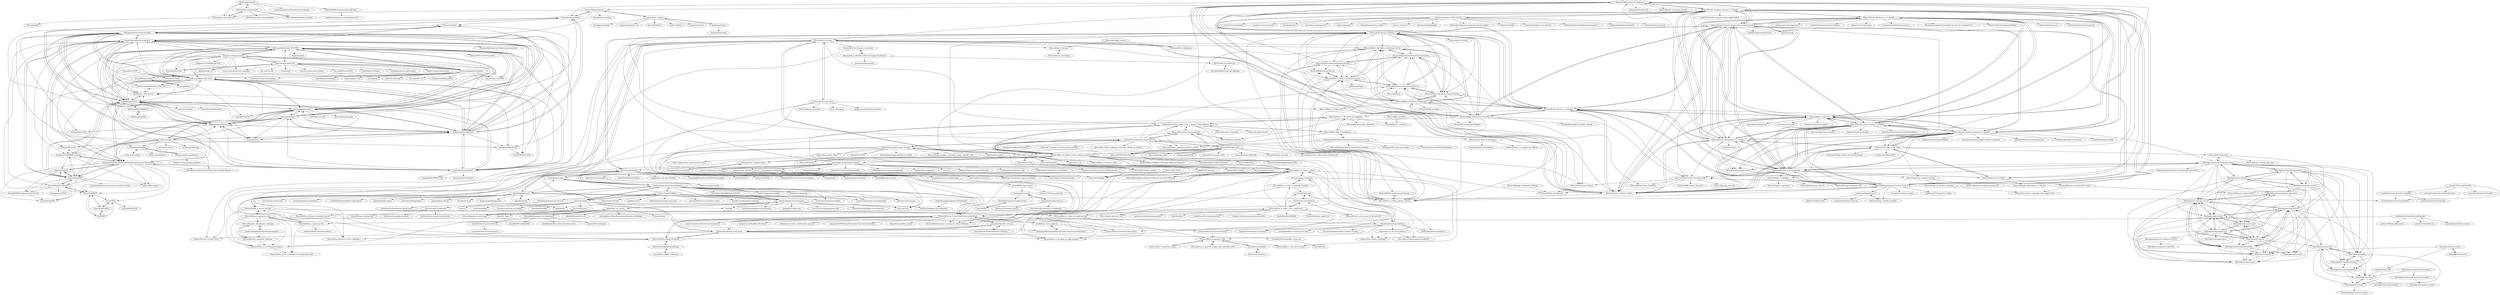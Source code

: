 digraph G {
"MyScript/MyScriptJS" -> "MyScript/myscript-text-web"
"MyScript/MyScriptJS" -> "MyScript/web-integration-samples"
"MyScript/MyScriptJS" -> "MyScript/myscript-math-web"
"MyScript/MyScriptJS" -> "MyScriptWebComponents/myscript-math"
"MyScript/MyScriptJS" -> "mathieuancelin/react-handwriting-recognition"
"thekevinscott/ml-classifier-ui" -> "thekevinscott/ml-classifier"
"augustt198/latex2sympy" -> "yixuanzhou/image2latex"
"augustt198/latex2sympy" -> "OrangeX4/latex2sympy"
"augustt198/latex2sympy" -> "jungomi/math-formula-recognition"
"augustt198/latex2sympy" -> "sympy/sympy_gamma"
"augustt198/latex2sympy" -> "MyScript/myscript-math-web"
"llSourcell/Learn_Blockchain_in_2_months" -> "llSourcell/Learn_Computer_Science_in_5_Months"
"llSourcell/Learn_Blockchain_in_2_months" -> "llSourcell/Learn_Deep_Learning_in_6_Weeks"
"llSourcell/Learn_Blockchain_in_2_months" -> "nambrot/blockchain-in-js" ["e"=1]
"llSourcell/Learn_Blockchain_in_2_months" -> "protofire/blockchain-learning-path" ["e"=1]
"llSourcell/Learn_Blockchain_in_2_months" -> "llSourcell/Learn_Machine_Learning_in_3_Months"
"llSourcell/Learn_Blockchain_in_2_months" -> "imbaniac/awesome-blockchain" ["e"=1]
"llSourcell/Learn_Blockchain_in_2_months" -> "llSourcell/learn_math_fast"
"llSourcell/Learn_Blockchain_in_2_months" -> "openblockchains/awesome-blockchains" ["e"=1]
"llSourcell/Learn_Blockchain_in_2_months" -> "llSourcell/Learn_Data_Science_in_3_Months"
"llSourcell/Learn_Blockchain_in_2_months" -> "yjjnls/awesome-blockchain" ["e"=1]
"llSourcell/Learn_Blockchain_in_2_months" -> "nosequeldeebee/blockchain-tutorial" ["e"=1]
"llSourcell/Learn_Blockchain_in_2_months" -> "llSourcell/Machine_Learning_Journey"
"llSourcell/Learn_Blockchain_in_2_months" -> "BlockchainCommons/Learning-Bitcoin-from-the-Command-Line" ["e"=1]
"llSourcell/Learn_Blockchain_in_2_months" -> "OffcierCia/DeFi-Developer-Road-Map" ["e"=1]
"llSourcell/Learn_Blockchain_in_2_months" -> "llSourcell/Learn-Natural-Language-Processing-Curriculum"
"llSourcell/Learn_Computer_Science_in_5_Months" -> "llSourcell/Learn_Deep_Learning_in_6_Weeks"
"llSourcell/Learn_Computer_Science_in_5_Months" -> "llSourcell/Learn_Blockchain_in_2_months"
"llSourcell/Learn_Computer_Science_in_5_Months" -> "llSourcell/Learn_Machine_Learning_in_3_Months"
"llSourcell/Learn_Computer_Science_in_5_Months" -> "llSourcell/Learn_Data_Science_in_3_Months"
"llSourcell/Learn_Computer_Science_in_5_Months" -> "llSourcell/learn_math_fast"
"llSourcell/Learn_Computer_Science_in_5_Months" -> "llSourcell/Machine_Learning_Journey"
"llSourcell/Learn_Computer_Science_in_5_Months" -> "llSourcell/Learn_Physics_in_2_Months"
"llSourcell/Learn_Computer_Science_in_5_Months" -> "melanierichards/just-build-websites"
"llSourcell/Learn_Computer_Science_in_5_Months" -> "llSourcell/Learn_Computer_Vision"
"llSourcell/Learn_Computer_Science_in_5_Months" -> "llSourcell/Learn-Natural-Language-Processing-Curriculum"
"llSourcell/Learn_Computer_Science_in_5_Months" -> "llSourcell/Mathematics_for_Beginners"
"llSourcell/Learn_Computer_Science_in_5_Months" -> "llSourcell/Programming_Interview_Study_Plan"
"llSourcell/Learn_Computer_Science_in_5_Months" -> "anu0012/awesome-computer-science-opportunities" ["e"=1]
"llSourcell/Learn_Computer_Science_in_5_Months" -> "llSourcell/How-to-Use-GitHub"
"llSourcell/Learn_Computer_Science_in_5_Months" -> "llSourcell/AI_in_Finance"
"llSourcell/Learn_Data_Science_in_3_Months" -> "llSourcell/Learn_Computer_Science_in_5_Months"
"llSourcell/Learn_Data_Science_in_3_Months" -> "llSourcell/Learn_Deep_Learning_in_6_Weeks"
"llSourcell/Learn_Data_Science_in_3_Months" -> "llSourcell/Learn_Machine_Learning_in_3_Months"
"llSourcell/Learn_Data_Science_in_3_Months" -> "llSourcell/learn_math_fast"
"llSourcell/Learn_Data_Science_in_3_Months" -> "llSourcell/Learn_Blockchain_in_2_months"
"llSourcell/Learn_Data_Science_in_3_Months" -> "llSourcell/Machine_Learning_Journey"
"llSourcell/Learn_Data_Science_in_3_Months" -> "llSourcell/Learn-Natural-Language-Processing-Curriculum"
"llSourcell/Learn_Data_Science_in_3_Months" -> "llSourcell/Learn_Computer_Vision"
"llSourcell/Learn_Data_Science_in_3_Months" -> "llSourcell/Data_Science_Interview_Guide"
"llSourcell/Learn_Data_Science_in_3_Months" -> "llSourcell/Learn_Physics_in_2_Months"
"llSourcell/Learn_Data_Science_in_3_Months" -> "llSourcell/Programming_Interview_Study_Plan"
"llSourcell/Learn_Data_Science_in_3_Months" -> "NirantK/awesome-project-ideas" ["e"=1]
"llSourcell/Learn_Data_Science_in_3_Months" -> "llSourcell/100_Days_of_ML_Code"
"llSourcell/Learn_Data_Science_in_3_Months" -> "ossu/data-science" ["e"=1]
"llSourcell/Learn_Data_Science_in_3_Months" -> "llSourcell/Mathematics_for_Beginners"
"llSourcell/Learn_Machine_Learning_in_3_Months" -> "llSourcell/Learn_Deep_Learning_in_6_Weeks"
"llSourcell/Learn_Machine_Learning_in_3_Months" -> "llSourcell/Learn_Computer_Science_in_5_Months"
"llSourcell/Learn_Machine_Learning_in_3_Months" -> "llSourcell/Learn_Data_Science_in_3_Months"
"llSourcell/Learn_Machine_Learning_in_3_Months" -> "llSourcell/learn_math_fast"
"llSourcell/Learn_Machine_Learning_in_3_Months" -> "llSourcell/Learn_Blockchain_in_2_months"
"llSourcell/Learn_Machine_Learning_in_3_Months" -> "NirantK/awesome-project-ideas" ["e"=1]
"llSourcell/Learn_Machine_Learning_in_3_Months" -> "llSourcell/Machine_Learning_Journey"
"llSourcell/Learn_Machine_Learning_in_3_Months" -> "mikesprague/udacity-nanodegrees" ["e"=1]
"llSourcell/Learn_Machine_Learning_in_3_Months" -> "ZuzooVn/machine-learning-for-software-engineers" ["e"=1]
"llSourcell/Learn_Machine_Learning_in_3_Months" -> "ujjwalkarn/Machine-Learning-Tutorials" ["e"=1]
"llSourcell/Learn_Machine_Learning_in_3_Months" -> "eriklindernoren/ML-From-Scratch" ["e"=1]
"llSourcell/Learn_Machine_Learning_in_3_Months" -> "llSourcell/Learn_Computer_Vision"
"llSourcell/Learn_Machine_Learning_in_3_Months" -> "GokuMohandas/practicalAI" ["e"=1]
"llSourcell/Learn_Machine_Learning_in_3_Months" -> "llSourcell/Learn-Natural-Language-Processing-Curriculum"
"llSourcell/Learn_Machine_Learning_in_3_Months" -> "llSourcell/100_Days_of_ML_Code"
"llSourcell/Watch-Me-Build-an-Education-Startup" -> "llSourcell/Watch_Me_Build_a_Marketing_Startup"
"llSourcell/Watch-Me-Build-an-Education-Startup" -> "llSourcell/Watch-Me-Build-a-Finance-Startup"
"llSourcell/Watch-Me-Build-an-Education-Startup" -> "llSourcell/How-to-Build-a-Biomedical-Startup"
"sympy/sympy_gamma" -> "sympy/sympy-live"
"sympy/sympy_gamma" -> "augustt198/latex2sympy"
"sympy/sympy_gamma" -> "google/mathsteps"
"sympy/sympy_gamma" -> "symengine/symengine" ["e"=1]
"sympy/sympy_gamma" -> "sympy/sympy.github.com"
"sympy/sympy_gamma" -> "poeschko/Mathics"
"sympy/sympy_gamma" -> "mathics/Mathics" ["e"=1]
"kingyiusuen/image-to-latex" -> "lukas-blecher/LaTeX-OCR"
"kingyiusuen/image-to-latex" -> "LinXueyuanStdio/LaTeX_OCR_PRO"
"kingyiusuen/image-to-latex" -> "blaisewang/img2latex-mathpix"
"kingyiusuen/image-to-latex" -> "harvardnlp/im2markup"
"kingyiusuen/image-to-latex" -> "LinXueyuanStdio/LaTeX_OCR"
"kingyiusuen/image-to-latex" -> "qs956/Latex_OCR_Pytorch"
"kingyiusuen/image-to-latex" -> "luopeixiang/im2latex"
"kingyiusuen/image-to-latex" -> "jungomi/math-formula-recognition"
"kingyiusuen/image-to-latex" -> "guillaumegenthial/im2latex"
"kingyiusuen/image-to-latex" -> "breezedeus/Pix2Text"
"kingyiusuen/image-to-latex" -> "synercys/annotated_latex_equations" ["e"=1]
"kingyiusuen/image-to-latex" -> "xiaofengShi/Image2Katex"
"kingyiusuen/image-to-latex" -> "xinychen/awesome-latex-drawing" ["e"=1]
"kingyiusuen/image-to-latex" -> "hikopensource/DAVAR-Lab-OCR" ["e"=1]
"kingyiusuen/image-to-latex" -> "google/latexify_py" ["e"=1]
"blaisewang/img2latex-mathpix" -> "LinXueyuanStdio/LaTeX_OCR_PRO"
"blaisewang/img2latex-mathpix" -> "lukas-blecher/LaTeX-OCR"
"blaisewang/img2latex-mathpix" -> "kingyiusuen/image-to-latex"
"blaisewang/img2latex-mathpix" -> "itewqq/MathpixCsharp"
"blaisewang/img2latex-mathpix" -> "yeayee/LaTeX_OCR_PRO"
"blaisewang/img2latex-mathpix" -> "LinXueyuanStdio/LaTeX_OCR"
"blaisewang/img2latex-mathpix" -> "Mathpix/api-examples"
"blaisewang/img2latex-mathpix" -> "ElegantLaTeX/ElegantNote" ["e"=1]
"blaisewang/img2latex-mathpix" -> "wzpan/BeamerStyleSlides" ["e"=1]
"blaisewang/img2latex-mathpix" -> "xiaofengShi/Image2Katex"
"blaisewang/img2latex-mathpix" -> "l0o0/translators_CN" ["e"=1]
"blaisewang/img2latex-mathpix" -> "fastnlp/fitlog" ["e"=1]
"blaisewang/img2latex-mathpix" -> "krlmlr/Excel2LaTeX" ["e"=1]
"blaisewang/img2latex-mathpix" -> "xinychen/awesome-latex-drawing" ["e"=1]
"blaisewang/img2latex-mathpix" -> "szcf-weiya/ESL-CN" ["e"=1]
"chungkwong/MathOCR" -> "crelon/FORMULA_OCR"
"melanierichards/just-build-websites" -> "llSourcell/Learn_Computer_Science_in_5_Months"
"melanierichards/just-build-websites" -> "estevanmaito/apenas-crie-websites" ["e"=1]
"melanierichards/just-build-websites" -> "bradfrost/frontend-guidelines-questionnaire" ["e"=1]
"melanierichards/just-build-websites" -> "happycog/templatestarter2016" ["e"=1]
"melanierichards/just-build-websites" -> "woliveiras/front-end-career" ["e"=1]
"melanierichards/just-build-websites" -> "LFeh/frontend-challenges" ["e"=1]
"melanierichards/just-build-websites" -> "luruke/awesome-casestudy" ["e"=1]
"melanierichards/just-build-websites" -> "katiefenn/parker" ["e"=1]
"melanierichards/just-build-websites" -> "vasanthk/css-refresher-notes" ["e"=1]
"melanierichards/just-build-websites" -> "una/personal-goals" ["e"=1]
"melanierichards/just-build-websites" -> "edenspiekermann/a11y-dialog" ["e"=1]
"melanierichards/just-build-websites" -> "andrew--r/channels" ["e"=1]
"melanierichards/just-build-websites" -> "melanierichards/highlights"
"melanierichards/just-build-websites" -> "RealToughCandy/project-ideas-for-web-developers" ["e"=1]
"melanierichards/just-build-websites" -> "HugoGiraudel/SJSJ" ["e"=1]
"Mybridge/learn-swift" -> "Mybridge/learn-vue.js"
"Mybridge/learn-swift" -> "Mybridge/learn-angular"
"Mybridge/swift-articles" -> "Mybridge/swift-open-source"
"Mybridge/swift-open-source" -> "Mybridge/swift-articles"
"Mybridge/swift-open-source" -> "Mybridge/css-articles"
"Mybridge/swift-open-source" -> "Mybridge/learn-swift"
"llSourcell/chatbot_tutorial" -> "llSourcell/AI_In_Marketing"
"llSourcell/chatbot_tutorial" -> "llSourcell/AI_for_Resumes"
"llSourcell/Learn_Deep_Learning_in_6_Weeks" -> "llSourcell/Learn_Machine_Learning_in_3_Months"
"llSourcell/Learn_Deep_Learning_in_6_Weeks" -> "llSourcell/Learn_Computer_Science_in_5_Months"
"llSourcell/Learn_Deep_Learning_in_6_Weeks" -> "llSourcell/learn_math_fast"
"llSourcell/Learn_Deep_Learning_in_6_Weeks" -> "llSourcell/Learn_Data_Science_in_3_Months"
"llSourcell/Learn_Deep_Learning_in_6_Weeks" -> "llSourcell/Learn_Blockchain_in_2_months"
"llSourcell/Learn_Deep_Learning_in_6_Weeks" -> "llSourcell/Machine_Learning_Journey"
"llSourcell/Learn_Deep_Learning_in_6_Weeks" -> "llSourcell/Learn_Computer_Vision"
"llSourcell/Learn_Deep_Learning_in_6_Weeks" -> "llSourcell/Learn-Natural-Language-Processing-Curriculum"
"llSourcell/Learn_Deep_Learning_in_6_Weeks" -> "NirantK/awesome-project-ideas" ["e"=1]
"llSourcell/Learn_Deep_Learning_in_6_Weeks" -> "llSourcell/100_Days_of_ML_Code"
"llSourcell/Learn_Deep_Learning_in_6_Weeks" -> "llSourcell/Learn_Physics_in_2_Months"
"llSourcell/Learn_Deep_Learning_in_6_Weeks" -> "easy-tensorflow/easy-tensorflow" ["e"=1]
"llSourcell/Learn_Deep_Learning_in_6_Weeks" -> "sodium-friends/learntocrypto" ["e"=1]
"llSourcell/Learn_Deep_Learning_in_6_Weeks" -> "LearnMachineLearning/the-math-of-intelligence" ["e"=1]
"llSourcell/Learn_Deep_Learning_in_6_Weeks" -> "llSourcell/Programming_Interview_Study_Plan"
"llSourcell/AI_Writer" -> "llSourcell/AI_Reader"
"lukas-blecher/LaTeX-OCR" -> "kingyiusuen/image-to-latex"
"lukas-blecher/LaTeX-OCR" -> "LinXueyuanStdio/LaTeX_OCR_PRO"
"lukas-blecher/LaTeX-OCR" -> "blaisewang/img2latex-mathpix"
"lukas-blecher/LaTeX-OCR" -> "breezedeus/Pix2Text"
"lukas-blecher/LaTeX-OCR" -> "Keldos-Li/typora-latex-theme" ["e"=1]
"lukas-blecher/LaTeX-OCR" -> "harvardnlp/im2markup"
"lukas-blecher/LaTeX-OCR" -> "google/latexify_py" ["e"=1]
"lukas-blecher/LaTeX-OCR" -> "synercys/annotated_latex_equations" ["e"=1]
"lukas-blecher/LaTeX-OCR" -> "dair-ai/ml-visuals" ["e"=1]
"lukas-blecher/LaTeX-OCR" -> "ahrm/sioyek" ["e"=1]
"lukas-blecher/LaTeX-OCR" -> "retorquere/zotero-better-bibtex" ["e"=1]
"lukas-blecher/LaTeX-OCR" -> "garrettj403/SciencePlots" ["e"=1]
"lukas-blecher/LaTeX-OCR" -> "kaixindelele/ChatPaper" ["e"=1]
"lukas-blecher/LaTeX-OCR" -> "windingwind/zotero-pdf-translate" ["e"=1]
"lukas-blecher/LaTeX-OCR" -> "jungomi/math-formula-recognition"
"Avhirup/Stock-Market-Prediction-Challenge" -> "ciurana2016/predict_stock_py"
"luopeixiang/im2latex" -> "guillaumegenthial/im2latex"
"luopeixiang/im2latex" -> "ArminKaramzade/im2latex"
"luopeixiang/im2latex" -> "qs956/Latex_OCR_Pytorch"
"luopeixiang/im2latex" -> "untrix/im2latex"
"luopeixiang/im2latex" -> "Miffyli/im2latex-dataset"
"luopeixiang/im2latex" -> "ThomasLech/CROHME_extractor"
"luopeixiang/im2latex" -> "ritheshkumar95/im2latex-tensorflow"
"luopeixiang/im2latex" -> "whywhs/Pytorch-Handwritten-Mathematical-Expression-Recognition"
"luopeixiang/im2latex" -> "jungomi/math-formula-recognition"
"luopeixiang/im2latex" -> "JianshuZhang/WAP"
"luopeixiang/im2latex" -> "harvardnlp/im2markup"
"luopeixiang/im2latex" -> "yixuanzhou/image2latex"
"luopeixiang/im2latex" -> "tuanio/image2latex"
"luopeixiang/im2latex" -> "MaliParag/TFD-ICDAR2019"
"falvaro/seshat" -> "harvardnlp/im2markup"
"falvaro/seshat" -> "guillaumegenthial/im2latex"
"falvaro/seshat" -> "ritheshkumar95/im2latex-tensorflow"
"falvaro/seshat" -> "ssampang/im2latex"
"falvaro/seshat" -> "falvaro/pme_parser"
"falvaro/seshat" -> "chungkwong/MathOCR"
"falvaro/seshat" -> "jungomi/math-formula-recognition"
"falvaro/seshat" -> "Miffyli/im2latex-dataset"
"falvaro/seshat" -> "ThomasLech/CROHME_extractor"
"falvaro/seshat" -> "whywhs/Pytorch-Handwritten-Mathematical-Expression-Recognition"
"falvaro/seshat" -> "JianshuZhang/WAP"
"falvaro/seshat" -> "Mathpix/api-examples"
"falvaro/seshat" -> "socraticorg/mathsteps" ["e"=1]
"falvaro/seshat" -> "Wikunia/HE2LaTeX"
"falvaro/seshat" -> "SanjayKhatwani/Handwritten-Math-Expression-Recognition"
"jungomi/math-formula-recognition" -> "whywhs/Pytorch-Handwritten-Mathematical-Expression-Recognition"
"jungomi/math-formula-recognition" -> "Emmarex/Mathematical-Handwriting-recognition"
"jungomi/math-formula-recognition" -> "JianshuZhang/WAP"
"jungomi/math-formula-recognition" -> "guillaumegenthial/im2latex"
"jungomi/math-formula-recognition" -> "luopeixiang/im2latex"
"jungomi/math-formula-recognition" -> "Green-Wood/BTTR"
"jungomi/math-formula-recognition" -> "Miffyli/im2latex-dataset"
"jungomi/math-formula-recognition" -> "JianshuZhang/TreeDecoder"
"jungomi/math-formula-recognition" -> "Wikunia/HE2LaTeX"
"jungomi/math-formula-recognition" -> "harvardnlp/im2markup"
"jungomi/math-formula-recognition" -> "ritheshkumar95/im2latex-tensorflow"
"jungomi/math-formula-recognition" -> "345ishaan/im2latex"
"jungomi/math-formula-recognition" -> "ThomasLech/CROHME_extractor"
"jungomi/math-formula-recognition" -> "LinXueyuanStdio/LaTeX_OCR_PRO"
"jungomi/math-formula-recognition" -> "crelon/FORMULA_OCR"
"chribsen/simple-machine-learning-examples" -> "llSourcell/gender_classification_challenge"
"chribsen/simple-machine-learning-examples" -> "llSourcell/twitter_sentiment_challenge"
"LinXueyuanStdio/LaTeX_OCR" -> "LinXueyuanStdio/LaTeX_OCR_PRO"
"LinXueyuanStdio/LaTeX_OCR" -> "qs956/Latex_OCR_Pytorch"
"LinXueyuanStdio/LaTeX_OCR" -> "crelon/FORMULA_OCR"
"LinXueyuanStdio/LaTeX_OCR" -> "xiaofengShi/Image2Katex"
"LinXueyuanStdio/LaTeX_OCR" -> "guillaumegenthial/im2latex"
"LinXueyuanStdio/LaTeX_OCR" -> "ritheshkumar95/im2latex-tensorflow"
"LinXueyuanStdio/LaTeX_OCR" -> "luopeixiang/im2latex"
"LinXueyuanStdio/LaTeX_OCR" -> "LinXueyuanStdio/Data-for-LaTeX_OCR"
"LinXueyuanStdio/LaTeX_OCR" -> "harvardnlp/im2markup"
"LinXueyuanStdio/LaTeX_OCR" -> "chungkwong/MathOCR"
"LinXueyuanStdio/LaTeX_OCR" -> "jungomi/math-formula-recognition"
"LinXueyuanStdio/LaTeX_OCR" -> "whywhs/Pytorch-Handwritten-Mathematical-Expression-Recognition"
"LinXueyuanStdio/LaTeX_OCR" -> "345ishaan/im2latex"
"LinXueyuanStdio/LaTeX_OCR" -> "Miffyli/im2latex-dataset"
"LinXueyuanStdio/LaTeX_OCR" -> "JianshuZhang/WAP"
"guillaumegenthial/im2latex" -> "ritheshkumar95/im2latex-tensorflow"
"guillaumegenthial/im2latex" -> "luopeixiang/im2latex"
"guillaumegenthial/im2latex" -> "harvardnlp/im2markup"
"guillaumegenthial/im2latex" -> "Miffyli/im2latex-dataset"
"guillaumegenthial/im2latex" -> "ssampang/im2latex"
"guillaumegenthial/im2latex" -> "yixuanzhou/image2latex"
"guillaumegenthial/im2latex" -> "jungomi/math-formula-recognition"
"guillaumegenthial/im2latex" -> "345ishaan/im2latex"
"guillaumegenthial/im2latex" -> "xiaofengShi/Image2Katex"
"guillaumegenthial/im2latex" -> "untrix/im2latex"
"guillaumegenthial/im2latex" -> "LinXueyuanStdio/LaTeX_OCR"
"guillaumegenthial/im2latex" -> "LinXueyuanStdio/LaTeX_OCR_PRO"
"guillaumegenthial/im2latex" -> "falvaro/seshat"
"guillaumegenthial/im2latex" -> "whywhs/Pytorch-Handwritten-Mathematical-Expression-Recognition"
"guillaumegenthial/im2latex" -> "chungkwong/MathOCR"
"harvardnlp/im2markup" -> "ritheshkumar95/im2latex-tensorflow"
"harvardnlp/im2markup" -> "guillaumegenthial/im2latex"
"harvardnlp/im2markup" -> "Miffyli/im2latex-dataset"
"harvardnlp/im2markup" -> "ssampang/im2latex"
"harvardnlp/im2markup" -> "da03/Attention-OCR" ["e"=1]
"harvardnlp/im2markup" -> "falvaro/seshat"
"harvardnlp/im2markup" -> "luopeixiang/im2latex"
"harvardnlp/im2markup" -> "JianshuZhang/WAP"
"harvardnlp/im2markup" -> "jungomi/math-formula-recognition"
"harvardnlp/im2markup" -> "yixuanzhou/image2latex"
"harvardnlp/im2markup" -> "harvardnlp/seq2seq-attn" ["e"=1]
"harvardnlp/im2markup" -> "LinXueyuanStdio/LaTeX_OCR_PRO"
"harvardnlp/im2markup" -> "LinXueyuanStdio/LaTeX_OCR"
"harvardnlp/im2markup" -> "untrix/im2latex"
"harvardnlp/im2markup" -> "OpenNMT/Im2Text"
"llSourcell/Learn-Natural-Language-Processing-Curriculum" -> "llSourcell/Learn_Computer_Vision"
"llSourcell/Learn-Natural-Language-Processing-Curriculum" -> "llSourcell/Learn_Physics_in_2_Months"
"llSourcell/Learn-Natural-Language-Processing-Curriculum" -> "hb20007/hands-on-nltk-tutorial" ["e"=1]
"llSourcell/Learn-Natural-Language-Processing-Curriculum" -> "llSourcell/Mathematics_for_Beginners"
"llSourcell/Learn-Natural-Language-Processing-Curriculum" -> "llSourcell/Learn_Deep_Learning_in_6_Weeks"
"llSourcell/Learn-Natural-Language-Processing-Curriculum" -> "llSourcell/Learn_Data_Science_in_3_Months"
"llSourcell/Learn-Natural-Language-Processing-Curriculum" -> "fastai/course-nlp" ["e"=1]
"llSourcell/Learn-Natural-Language-Processing-Curriculum" -> "llSourcell/Machine_Learning_Journey"
"llSourcell/Learn-Natural-Language-Processing-Curriculum" -> "llSourcell/Programming_Interview_Study_Plan"
"llSourcell/Learn-Natural-Language-Processing-Curriculum" -> "llSourcell/Make_Money_with_Tensorflow_2.0"
"llSourcell/Learn-Natural-Language-Processing-Curriculum" -> "llSourcell/Learn_Computer_Science_in_5_Months"
"llSourcell/Learn-Natural-Language-Processing-Curriculum" -> "llSourcell/Data_Science_Interview_Guide"
"llSourcell/Learn-Natural-Language-Processing-Curriculum" -> "llSourcell/AI_Startup_Prototype"
"llSourcell/Learn-Natural-Language-Processing-Curriculum" -> "llSourcell/Learn_Blockchain_in_2_months"
"llSourcell/Learn-Natural-Language-Processing-Curriculum" -> "llSourcell/Learn_Machine_Learning_in_3_Months"
"breezedeus/CnOCR" -> "breezedeus/CnSTD"
"Mybridge/javascript-articles" -> "Mybridge/nodejs-articles"
"Mybridge/javascript-articles" -> "Mybridge/react-articles"
"Mybridge/javascript-articles" -> "Mybridge/web-development-articles"
"Mybridge/javascript-articles" -> "Mybridge/javascript-open-source"
"Mybridge/javascript-articles" -> "Mybridge/css-articles"
"Mybridge/javascript-articles" -> "Mybridge/css-open-source"
"Mybridge/javascript-articles" -> "Mybridge/learn-javascript"
"Mybridge/javascript-articles" -> "Mybridge/reactjs-open-source"
"Mybridge/javascript-articles" -> "Mybridge/vuejs-articles"
"Mybridge/javascript-articles" -> "Mybridge/learn-web-development"
"Mybridge/javascript-articles" -> "Mybridge/nodejs-open-source"
"Mybridge/web-development-articles" -> "Mybridge/nodejs-articles"
"Mybridge/web-development-articles" -> "Mybridge/javascript-articles"
"Mybridge/web-development-articles" -> "Mybridge/css-open-source"
"Mybridge/web-development-articles" -> "Mybridge/css-articles"
"Mybridge/web-development-articles" -> "Mybridge/nodejs-open-source"
"Mybridge/web-development-articles" -> "Mybridge/react-articles"
"Mybridge/web-development-articles" -> "Mybridge/javascript-open-source"
"Mybridge/web-development-articles" -> "Mybridge/vuejs-articles"
"llSourcell/Make_a_neural_network" -> "llSourcell/How_to_do_Sentiment_Analysis"
"llSourcell/Make_a_neural_network" -> "llSourcell/how_to_do_math_for_deep_learning"
"llSourcell/Make_a_neural_network" -> "llSourcell/how_to_make_an_image_classifier"
"llSourcell/Make_a_neural_network" -> "llSourcell/How_to_make_a_chatbot"
"llSourcell/Make_a_neural_network" -> "llSourcell/linear_regression_demo"
"llSourcell/Make_a_neural_network" -> "llSourcell/The_evolution_of_gradient_descent"
"llSourcell/Machine_Learning_Journey" -> "llSourcell/Learn_Deep_Learning_in_6_Weeks"
"llSourcell/Machine_Learning_Journey" -> "llSourcell/100_Days_of_ML_Code"
"llSourcell/Machine_Learning_Journey" -> "llSourcell/Learn_Computer_Science_in_5_Months"
"llSourcell/Machine_Learning_Journey" -> "llSourcell/How-to-Use-GitHub"
"llSourcell/Machine_Learning_Journey" -> "llSourcell/Learn_Machine_Learning_in_3_Months"
"llSourcell/Machine_Learning_Journey" -> "llSourcell/Move_37_Syllabus"
"llSourcell/Machine_Learning_Journey" -> "llSourcell/learn_math_fast"
"llSourcell/Machine_Learning_Journey" -> "llSourcell/Learn_Data_Science_in_3_Months"
"llSourcell/Machine_Learning_Journey" -> "llSourcell/Learn_Computer_Vision"
"llSourcell/Machine_Learning_Journey" -> "llSourcell/Learn-Natural-Language-Processing-Curriculum"
"llSourcell/Machine_Learning_Journey" -> "llSourcell/Learn_Blockchain_in_2_months"
"llSourcell/Machine_Learning_Journey" -> "Mybridge/machine-learning-open-source"
"llSourcell/Machine_Learning_Journey" -> "llSourcell/Data_Science_Interview_Guide"
"llSourcell/Machine_Learning_Journey" -> "llSourcell/quantum_machine_learning"
"llSourcell/Machine_Learning_Journey" -> "llSourcell/Learn_Physics_in_2_Months"
"google/mathsteps" -> "justindujardin/mathy"
"google/mathsteps" -> "sympy/sympy_gamma"
"llSourcell/learn_math_fast" -> "llSourcell/Learn_Deep_Learning_in_6_Weeks"
"llSourcell/learn_math_fast" -> "llSourcell/Learn_Computer_Science_in_5_Months"
"llSourcell/learn_math_fast" -> "llSourcell/Learn_Machine_Learning_in_3_Months"
"llSourcell/learn_math_fast" -> "llSourcell/Learn_Data_Science_in_3_Months"
"llSourcell/learn_math_fast" -> "nbro/understanding-math" ["e"=1]
"llSourcell/learn_math_fast" -> "llSourcell/Learn_Blockchain_in_2_months"
"llSourcell/learn_math_fast" -> "rossant/awesome-math" ["e"=1]
"llSourcell/learn_math_fast" -> "llSourcell/Learn_Physics_in_2_Months"
"llSourcell/learn_math_fast" -> "llSourcell/Machine_Learning_Journey"
"llSourcell/learn_math_fast" -> "llSourcell/Mathematics_for_Beginners"
"llSourcell/learn_math_fast" -> "llSourcell/Learn_Computer_Vision"
"llSourcell/learn_math_fast" -> "fastai/numerical-linear-algebra" ["e"=1]
"llSourcell/learn_math_fast" -> "llSourcell/100_Days_of_ML_Code"
"llSourcell/learn_math_fast" -> "llSourcell/Learn-Natural-Language-Processing-Curriculum"
"llSourcell/learn_math_fast" -> "NirantK/awesome-project-ideas" ["e"=1]
"llSourcell/recurrent_neural_network" -> "llSourcell/LSTM_Networks"
"llSourcell/recurrent_neural_network" -> "llSourcell/Classifying_Data_Using_a_Support_Vector_Machine"
"llSourcell/recurrent_neural_network" -> "llSourcell/Convolutional_neural_network"
"llSourcell/recurrent_neural_network" -> "llSourcell/neural_networks"
"nicolas-racchi/SaaS4Devs" -> "smirnov-am/awesome-saas-boilerplates" ["e"=1]
"nicolas-racchi/SaaS4Devs" -> "async-labs/saas" ["e"=1]
"nicolas-racchi/SaaS4Devs" -> "saasify-sh/saasify"
"nicolas-racchi/SaaS4Devs" -> "CaravelKit/saas-base"
"nicolas-racchi/SaaS4Devs" -> "saasforge/open-source-saas-boilerpate"
"nicolas-racchi/SaaS4Devs" -> "nikhilrayaprolu/awesome-open-saas"
"nicolas-racchi/SaaS4Devs" -> "GetStream/awesome-saas-services"
"nicolas-racchi/SaaS4Devs" -> "slashdotdash/saas-startup-checklist"
"nicolas-racchi/SaaS4Devs" -> "nparsons08/awesome-ecommerce-stack" ["e"=1]
"nicolas-racchi/SaaS4Devs" -> "staart/api" ["e"=1]
"nicolas-racchi/SaaS4Devs" -> "JSLancerTeam/saasgear" ["e"=1]
"nicolas-racchi/SaaS4Devs" -> "portable-cto/side-project-marketing" ["e"=1]
"nicolas-racchi/SaaS4Devs" -> "reillychase/hostifi-mvp" ["e"=1]
"nicolas-racchi/SaaS4Devs" -> "graphile/starter" ["e"=1]
"alectrocute/flaskSaaS" -> "CaravelKit/saas-base"
"alectrocute/flaskSaaS" -> "llSourcell/AI_Startup_Prototype"
"alectrocute/flaskSaaS" -> "saasforge/open-source-saas-boilerpate"
"alectrocute/flaskSaaS" -> "MaxHalford/flask-boilerplate" ["e"=1]
"alectrocute/flaskSaaS" -> "nickjj/build-a-saas-app-with-flask" ["e"=1]
"alectrocute/flaskSaaS" -> "casperbh96/Flask-Stripe-MySQL-Bootstrapped"
"alectrocute/flaskSaaS" -> "djaodjin/djaodjin-saas"
"alectrocute/flaskSaaS" -> "level09/enferno" ["e"=1]
"alectrocute/flaskSaaS" -> "anfederico/Flaskex" ["e"=1]
"alectrocute/flaskSaaS" -> "shangeth/NLTK-Twitter-Sentiment-Analysis"
"alectrocute/flaskSaaS" -> "thekevinscott/ml-classifier-ui"
"alectrocute/flaskSaaS" -> "Sumukh/Ignite"
"alectrocute/flaskSaaS" -> "async-labs/saas" ["e"=1]
"alectrocute/flaskSaaS" -> "realpython/flask-boilerplate" ["e"=1]
"alectrocute/flaskSaaS" -> "Ryanb58/fastapi-saas-base"
"saasforge/open-source-saas-boilerpate" -> "CaravelKit/saas-base"
"saasforge/open-source-saas-boilerpate" -> "alectrocute/flaskSaaS"
"saasforge/open-source-saas-boilerpate" -> "djaodjin/djaodjin-saas"
"saasforge/open-source-saas-boilerpate" -> "async-labs/saas" ["e"=1]
"saasforge/open-source-saas-boilerpate" -> "saasitive/django-react-boilerplate"
"saasforge/open-source-saas-boilerpate" -> "Saas-Starter-Kit/SAAS-Starter-Kit-Pro" ["e"=1]
"saasforge/open-source-saas-boilerpate" -> "saasify-sh/saasify"
"saasforge/open-source-saas-boilerpate" -> "staart/api" ["e"=1]
"saasforge/open-source-saas-boilerpate" -> "nicolas-racchi/SaaS4Devs"
"saasforge/open-source-saas-boilerpate" -> "smirnov-am/awesome-saas-boilerplates" ["e"=1]
"saasforge/open-source-saas-boilerpate" -> "osantana/quickstartup-template"
"saasforge/open-source-saas-boilerpate" -> "djaodjin/djaoapp"
"saasforge/open-source-saas-boilerpate" -> "dunky11/react-saas-template" ["e"=1]
"saasforge/open-source-saas-boilerpate" -> "Risk3sixty-Labs/geoapi" ["e"=1]
"saasforge/open-source-saas-boilerpate" -> "JSLancerTeam/saasgear" ["e"=1]
"llSourcell/how_to_make_an_image_classifier" -> "llSourcell/how_to_generate_video"
"llSourcell/Learn_Computer_Vision" -> "llSourcell/Learn-Natural-Language-Processing-Curriculum"
"llSourcell/Learn_Computer_Vision" -> "llSourcell/Learn_Deep_Learning_in_6_Weeks"
"llSourcell/Learn_Computer_Vision" -> "llSourcell/Mathematics_for_Beginners"
"llSourcell/Learn_Computer_Vision" -> "llSourcell/Learn_Physics_in_2_Months"
"llSourcell/Learn_Computer_Vision" -> "llSourcell/Learn_Computer_Science_in_5_Months"
"llSourcell/Learn_Computer_Vision" -> "llSourcell/Machine_Learning_Journey"
"llSourcell/Learn_Computer_Vision" -> "llSourcell/Learn_Data_Science_in_3_Months"
"llSourcell/Learn_Computer_Vision" -> "llSourcell/Programming_Interview_Study_Plan"
"llSourcell/Learn_Computer_Vision" -> "llSourcell/How_to_Build_a_healthcare_startup"
"llSourcell/Learn_Computer_Vision" -> "llSourcell/learn_math_fast"
"llSourcell/Learn_Computer_Vision" -> "llSourcell/Learn_Machine_Learning_in_3_Months"
"llSourcell/Learn_Computer_Vision" -> "llSourcell/Learn_Blockchain_in_2_months"
"llSourcell/Learn_Computer_Vision" -> "llSourcell/how_to_build_a_bitcoin_startup"
"llSourcell/Learn_Computer_Vision" -> "llSourcell/Build-a-Retail-Startup"
"llSourcell/Learn_Computer_Vision" -> "llSourcell/AI_Startup_Prototype"
"llSourcell/Mathematics_for_Beginners" -> "llSourcell/Learn_Physics_in_2_Months"
"llSourcell/Mathematics_for_Beginners" -> "llSourcell/Learn-Natural-Language-Processing-Curriculum"
"llSourcell/Mathematics_for_Beginners" -> "llSourcell/Learn_Computer_Vision"
"llSourcell/Mathematics_for_Beginners" -> "llSourcell/learn_math_fast"
"llSourcell/Mathematics_for_Beginners" -> "llSourcell/Learn_Computer_Science_in_5_Months"
"llSourcell/Mathematics_for_Beginners" -> "llSourcell/How-to-Build-a-Biomedical-Startup"
"llSourcell/Mathematics_for_Beginners" -> "llSourcell/how_to_build_a_bitcoin_startup"
"llSourcell/Mathematics_for_Beginners" -> "yixuanzhou/image2latex"
"llSourcell/Mathematics_for_Beginners" -> "augustt198/latex2sympy"
"llSourcell/Mathematics_for_Beginners" -> "sudhanshusks/twitter_bot"
"llSourcell/Mathematics_for_Beginners" -> "llSourcell/How-to-Use-GitHub"
"llSourcell/Mathematics_for_Beginners" -> "llSourcell/How_to_Build_a_healthcare_startup"
"llSourcell/Mathematics_for_Beginners" -> "llSourcell/AI_Startup_Prototype"
"llSourcell/Mathematics_for_Beginners" -> "llSourcell/Programming_Interview_Study_Plan"
"llSourcell/Mathematics_for_Beginners" -> "llSourcell/math_of_machine_learning"
"breezedeus/Pix2Text" -> "lukas-blecher/LaTeX-OCR"
"breezedeus/Pix2Text" -> "LinXueyuanStdio/LaTeX_OCR_PRO"
"breezedeus/Pix2Text" -> "breezedeus/CnSTD"
"Mathpix/mathpix-markdown-it" -> "Mathpix/vscode-mathpix-markdown"
"Mathpix/mathpix-markdown-it" -> "Mathpix/api-examples"
"llSourcell/AI_in_Finance" -> "llSourcell/AI_for_Financial_Data"
"llSourcell/AI_in_Finance" -> "llSourcell/Watch-Me-Build-a-Trading-Bot"
"llSourcell/AI_in_Finance" -> "llSourcell/AI_for_Resumes"
"llSourcell/AI_in_Finance" -> "llSourcell/predicting_stock_prices"
"llSourcell/AI_in_Finance" -> "llSourcell/Watch-Me-Build-a-Finance-Startup"
"llSourcell/AI_in_Finance" -> "llSourcell/AI_In_Marketing"
"llSourcell/AI_in_Finance" -> "llSourcell/Reinforcement_Learning_for_Stock_Prediction" ["e"=1]
"llSourcell/AI_in_Finance" -> "llSourcell/Stock_Market_Prediction"
"llSourcell/AI_in_Finance" -> "llSourcell/AI_For_Business_Curriculum"
"llSourcell/AI_in_Finance" -> "llSourcell/Make_a_neural_network"
"llSourcell/AI_in_Finance" -> "llSourcell/Classifying_Data_Using_a_Support_Vector_Machine"
"llSourcell/AI_in_Finance" -> "llSourcell/How-to-Predict-Stock-Prices-Easily-Demo"
"llSourcell/AI_in_Finance" -> "llSourcell/ethereum_future"
"llSourcell/AI_in_Finance" -> "llSourcell/how_to_deploy_a_keras_model_to_production"
"llSourcell/AI_in_Finance" -> "llSourcell/Watch_Me_Build_a_Marketing_Startup"
"llSourcell/How-to-Build-a-Biomedical-Startup" -> "llSourcell/How_to_Build_a_healthcare_startup"
"llSourcell/How-to-Build-a-Biomedical-Startup" -> "llSourcell/Build-a-Retail-Startup"
"llSourcell/How-to-Build-a-Biomedical-Startup" -> "llSourcell/Watch-Me-Build-an-Education-Startup"
"llSourcell/How-to-Build-a-Biomedical-Startup" -> "llSourcell/how_to_build_a_bitcoin_startup"
"llSourcell/How-to-Build-a-Biomedical-Startup" -> "llSourcell/Watch_Me_Build_a_Marketing_Startup"
"llSourcell/How_to_make_a_chatbot" -> "ethancaballero/Improved-Dynamic-Memory-Networks-DMN-plus" ["e"=1]
"llSourcell/How_to_make_a_chatbot" -> "Nemzy/language-translation"
"llSourcell/How_to_make_a_chatbot" -> "llSourcell/how_to_do_math_for_deep_learning"
"llSourcell/How_to_make_a_chatbot" -> "llSourcell/how_to_generate_video"
"llSourcell/How_to_make_a_chatbot" -> "llSourcell/how_to_win_slot_machines"
"llSourcell/How_to_make_a_chatbot" -> "llSourcell/recommender_system_challenge"
"llSourcell/How_to_make_a_chatbot" -> "llSourcell/Make_a_neural_network"
"llSourcell/How_to_make_a_chatbot" -> "llSourcell/How-to-Generate-Music-Demo" ["e"=1]
"llSourcell/How_to_make_a_chatbot" -> "llSourcell/AI_Reader"
"llSourcell/Watch-Me-Build-a-Trading-Bot" -> "llSourcell/Make_Money_with_Tensorflow_2.0"
"llSourcell/Watch-Me-Build-a-Trading-Bot" -> "llSourcell/Watch-Me-Build-a-Finance-Startup"
"llSourcell/Watch-Me-Build-a-Trading-Bot" -> "llSourcell/Watch_Me_Build_a_Marketing_Startup"
"llSourcell/Watch-Me-Build-a-Trading-Bot" -> "SirTificate/gekko-neuralnet" ["e"=1]
"llSourcell/Watch-Me-Build-a-Trading-Bot" -> "llSourcell/Watch-Me-Build-an-Education-Startup"
"llSourcell/Watch-Me-Build-a-Trading-Bot" -> "llSourcell/AI_in_Finance"
"llSourcell/Watch-Me-Build-a-Trading-Bot" -> "llSourcell/Build-an-AI-Startup-with-PyTorch"
"llSourcell/Watch-Me-Build-a-Trading-Bot" -> "llSourcell/How_to_Build_a_healthcare_startup"
"llSourcell/Watch-Me-Build-a-Trading-Bot" -> "llSourcell/Time_Series_Prediction"
"llSourcell/Watch-Me-Build-a-Trading-Bot" -> "llSourcell/Sentiment_Analysis"
"llSourcell/Watch-Me-Build-a-Trading-Bot" -> "llSourcell/Q-Learning-for-Trading" ["e"=1]
"llSourcell/Watch-Me-Build-a-Trading-Bot" -> "llSourcell/How-to-Build-a-Biomedical-Startup"
"llSourcell/Watch-Me-Build-a-Trading-Bot" -> "llSourcell/AI_Startup_Prototype"
"llSourcell/Watch-Me-Build-a-Trading-Bot" -> "llSourcell/Learn_Physics_in_2_Months"
"llSourcell/Watch-Me-Build-a-Trading-Bot" -> "llSourcell/Bitcoin_Trading_Bot" ["e"=1]
"Mybridge/machine-learning-articles" -> "Mybridge/python-articles"
"Mybridge/machine-learning-articles" -> "Mybridge/machine-learning-open-source"
"Mybridge/machine-learning-articles" -> "Mybridge/python-open-source"
"Mybridge/machine-learning-articles" -> "Mybridge/learn-machine-learning"
"Mybridge/machine-learning-articles" -> "Mybridge/nodejs-articles"
"Mybridge/machine-learning-articles" -> "Mybridge/javascript-articles"
"Mybridge/machine-learning-articles" -> "Mybridge/learn-python"
"Mybridge/machine-learning-articles" -> "Mybridge/react-articles"
"Mybridge/machine-learning-articles" -> "Mybridge/web-development-articles"
"Mybridge/machine-learning-articles" -> "Mybridge/vuejs-articles"
"Mybridge/machine-learning-open-source" -> "Mybridge/python-open-source"
"Mybridge/machine-learning-open-source" -> "Mybridge/machine-learning-articles"
"Mybridge/machine-learning-open-source" -> "llSourcell/AI_Freelancing"
"Mybridge/machine-learning-open-source" -> "Mybridge/python-articles"
"Mybridge/machine-learning-open-source" -> "Mybridge/learn-machine-learning"
"Mybridge/machine-learning-open-source" -> "llSourcell/Machine_Learning_Journey"
"Mybridge/machine-learning-open-source" -> "Mybridge/amazing-machine-learning-opensource-2019"
"Mybridge/machine-learning-open-source" -> "Mybridge/learn-python"
"Mybridge/machine-learning-open-source" -> "NirantK/awesome-project-ideas" ["e"=1]
"Mybridge/machine-learning-open-source" -> "Mybridge/nodejs-articles"
"Mybridge/machine-learning-open-source" -> "Mybridge/javascript-open-source"
"Mybridge/machine-learning-open-source" -> "Mybridge/web-development-open-source"
"Mybridge/machine-learning-open-source" -> "llSourcell/Move_37_Syllabus"
"Mybridge/machine-learning-open-source" -> "llSourcell/Learn_Deep_Learning_in_6_Weeks"
"Mybridge/machine-learning-open-source" -> "Mybridge/react-articles"
"llSourcell/Learn_Physics_in_2_Months" -> "llSourcell/Mathematics_for_Beginners"
"llSourcell/Learn_Physics_in_2_Months" -> "llSourcell/Learn-Natural-Language-Processing-Curriculum"
"llSourcell/Learn_Physics_in_2_Months" -> "llSourcell/Learn_Computer_Vision"
"llSourcell/Learn_Physics_in_2_Months" -> "llSourcell/Learn_Computer_Science_in_5_Months"
"llSourcell/Learn_Physics_in_2_Months" -> "llSourcell/learn_math_fast"
"llSourcell/Learn_Physics_in_2_Months" -> "llSourcell/Make_Money_with_Tensorflow_2.0"
"llSourcell/Learn_Physics_in_2_Months" -> "llSourcell/Watch-Me-Build-a-Finance-Startup"
"llSourcell/Learn_Physics_in_2_Months" -> "llSourcell/Watch-Me-Build-a-Trading-Bot"
"llSourcell/Learn_Physics_in_2_Months" -> "llSourcell/Watch_Me_Build_a_Marketing_Startup"
"llSourcell/Learn_Physics_in_2_Months" -> "llSourcell/Build-an-AI-Startup-with-PyTorch"
"llSourcell/Learn_Physics_in_2_Months" -> "llSourcell/Data_Science_Interview_Guide"
"llSourcell/Learn_Physics_in_2_Months" -> "llSourcell/Intro_to_the_Math_of_intelligence"
"llSourcell/Learn_Physics_in_2_Months" -> "llSourcell/Learn_Data_Science_in_3_Months"
"llSourcell/Learn_Physics_in_2_Months" -> "llSourcell/Programming_Interview_Study_Plan"
"llSourcell/Learn_Physics_in_2_Months" -> "llSourcell/AI_Startup_Prototype"
"CaravelKit/saas-base" -> "alectrocute/flaskSaaS"
"CaravelKit/saas-base" -> "saasforge/open-source-saas-boilerpate"
"llSourcell/Programming_Interview_Study_Plan" -> "llSourcell/image_classifier_template"
"llSourcell/Programming_Interview_Study_Plan" -> "llSourcell/Data_Science_Interview_Guide"
"llSourcell/Programming_Interview_Study_Plan" -> "llSourcell/Learn-Natural-Language-Processing-Curriculum"
"llSourcell/Programming_Interview_Study_Plan" -> "llSourcell/Learn_Computer_Vision"
"llSourcell/Programming_Interview_Study_Plan" -> "llSourcell/Learn_Computer_Science_in_5_Months"
"llSourcell/Programming_Interview_Study_Plan" -> "llSourcell/Learn_Physics_in_2_Months"
"llSourcell/Programming_Interview_Study_Plan" -> "llSourcell/Learn_Data_Science_in_3_Months"
"llSourcell/Programming_Interview_Study_Plan" -> "render-examples/fastai-v3"
"llSourcell/Programming_Interview_Study_Plan" -> "llSourcell/how_to_build_a_bitcoin_startup"
"llSourcell/Programming_Interview_Study_Plan" -> "rrevanth/leetcode-by-company" ["e"=1]
"llSourcell/Programming_Interview_Study_Plan" -> "llSourcell/Machine_Learning_Journey"
"llSourcell/Programming_Interview_Study_Plan" -> "llSourcell/Learn_Deep_Learning_in_6_Weeks"
"llSourcell/Programming_Interview_Study_Plan" -> "llSourcell/Mathematics_for_Beginners"
"llSourcell/Programming_Interview_Study_Plan" -> "llSourcell/learn_math_fast"
"llSourcell/Programming_Interview_Study_Plan" -> "sahilbansal17/Competitive_Coding" ["e"=1]
"djaodjin/djaodjin-saas" -> "djaodjin/djaoapp"
"djaodjin/djaodjin-saas" -> "zhaque/django-saas-kit"
"djaodjin/djaodjin-saas" -> "saasforge/open-source-saas-boilerpate"
"djaodjin/djaodjin-saas" -> "dj-stripe/dj-stripe" ["e"=1]
"djaodjin/djaodjin-saas" -> "CaravelKit/saas-base"
"djaodjin/djaodjin-saas" -> "jayfk/launchr"
"djaodjin/djaodjin-saas" -> "django-getpaid/django-plans" ["e"=1]
"djaodjin/djaodjin-saas" -> "osantana/quickstartup-template"
"djaodjin/djaodjin-saas" -> "Corvia/django-tenant-users" ["e"=1]
"djaodjin/djaodjin-saas" -> "bennylope/django-organizations" ["e"=1]
"djaodjin/djaodjin-saas" -> "alectrocute/flaskSaaS"
"djaodjin/djaodjin-saas" -> "studybuffalo/django-flexible-subscriptions" ["e"=1]
"djaodjin/djaodjin-saas" -> "saasitive/django-react-boilerplate"
"djaodjin/djaodjin-saas" -> "djaodjin/djaodjin-signup"
"djaodjin/djaodjin-saas" -> "arrobalytics/django-ledger" ["e"=1]
"itewqq/MathpixCsharp" -> "itewqq/MathF"
"Mathpix/api-examples" -> "jonocarroll/mathpix"
"Mathpix/api-examples" -> "Mathpix/mathpix-markdown-it"
"Mathpix/api-examples" -> "Joshua-li-yi/img2latex"
"llSourcell/How-to-Predict-Stock-Prices-Easily-Demo" -> "llSourcell/predicting_stock_prices"
"llSourcell/How-to-Predict-Stock-Prices-Easily-Demo" -> "llSourcell/Stock_Market_Prediction"
"llSourcell/How-to-Predict-Stock-Prices-Easily-Demo" -> "etai83/lstm_stock_prediction"
"llSourcell/How-to-Predict-Stock-Prices-Easily-Demo" -> "kimber-chen/Tensorflow-for-stock-prediction" ["e"=1]
"llSourcell/How-to-Predict-Stock-Prices-Easily-Demo" -> "erilyth/DeepLearning-Challenges"
"llSourcell/How-to-Predict-Stock-Prices-Easily-Demo" -> "AndysDeepAbstractions/How-to-Predict-Stock-Prices-Easily-Demo"
"llSourcell/How-to-Predict-Stock-Prices-Easily-Demo" -> "scorpionhiccup/StockPricePrediction" ["e"=1]
"llSourcell/How-to-Predict-Stock-Prices-Easily-Demo" -> "kh-kim/stock_market_reinforcement_learning" ["e"=1]
"llSourcell/How-to-Predict-Stock-Prices-Easily-Demo" -> "llSourcell/How_to_make_a_chatbot"
"llSourcell/How-to-Predict-Stock-Prices-Easily-Demo" -> "llSourcell/AI_in_Finance"
"llSourcell/How-to-Predict-Stock-Prices-Easily-Demo" -> "llSourcell/How_to_make_a_text_summarizer"
"llSourcell/How-to-Predict-Stock-Prices-Easily-Demo" -> "jaungiers/LSTM-Neural-Network-for-Time-Series-Prediction" ["e"=1]
"llSourcell/How-to-Predict-Stock-Prices-Easily-Demo" -> "ciurana2016/predict_stock_py"
"llSourcell/How-to-Predict-Stock-Prices-Easily-Demo" -> "llSourcell/Reinforcement_Learning_for_Stock_Prediction" ["e"=1]
"llSourcell/How-to-Predict-Stock-Prices-Easily-Demo" -> "deependersingla/deep_trader" ["e"=1]
"XH-B/ABM" -> "Green-Wood/CoMER"
"XH-B/ABM" -> "Green-Wood/BTTR"
"XH-B/ABM" -> "tal-tech/SAN"
"Vivify-Ideas/python-django-drf-boilerplate" -> "pixelpassion/django-saas-boilerplate"
"yeayee/LaTeX_OCR_PRO" -> "LinXueyuanStdio/LaTeX_OCR_PRO"
"Green-Wood/BTTR" -> "Green-Wood/CoMER"
"Green-Wood/BTTR" -> "XH-B/ABM"
"Green-Wood/BTTR" -> "tal-tech/SAN"
"Green-Wood/BTTR" -> "JianshuZhang/TreeDecoder"
"AndysDeepAbstractions/How-to-Predict-Stock-Prices-Easily-Demo" -> "etai83/lstm_stock_prediction"
"erilyth/DeepLearning-Challenges" -> "xkortex/Siraj_Chatbot_Challenge"
"erilyth/DeepLearning-Challenges" -> "Nemzy/language-translation"
"erilyth/DeepLearning-Challenges" -> "jiexunsee/Simple-Inception-Transfer-Learning"
"erilyth/DeepLearning-Challenges" -> "llSourcell/How_to_make_a_chatbot"
"erilyth/DeepLearning-Challenges" -> "jiexunsee/rudimentary-ai-composer"
"erilyth/DeepLearning-Challenges" -> "llSourcell/How-to-Predict-Stock-Prices-Easily-Demo"
"erilyth/DeepLearning-Challenges" -> "xkortex/how_to_win_slot_machines"
"erilyth/DeepLearning-Challenges" -> "scollins83/teal_deer"
"erilyth/DeepLearning-Challenges" -> "esha-sg/Intro-DeepLearning-Siraj-Week13"
"erilyth/DeepLearning-Challenges" -> "NoahLidell/math-of-intelligence"
"erilyth/DeepLearning-Challenges" -> "michalpelka/How-to-Generate-Art-Demo"
"erilyth/DeepLearning-Challenges" -> "llSourcell/How-to-Generate-Music-Demo" ["e"=1]
"llSourcell/tensorflow_image_classifier" -> "llSourcell/tensorflow_chatbot" ["e"=1]
"llSourcell/tensorflow_image_classifier" -> "tusonggao/CTP_Simplest_Demo"
"llSourcell/tensorflow_image_classifier" -> "llSourcell/AI_Composer"
"llSourcell/tensorflow_image_classifier" -> "llSourcell/how_to_make_an_image_classifier"
"llSourcell/tensorflow_image_classifier" -> "rhnvrm/galaxy-image-classifier-tensorflow" ["e"=1]
"llSourcell/tensorflow_image_classifier" -> "llSourcell/Convolutional_neural_network"
"llSourcell/tensorflow_image_classifier" -> "llSourcell/How_to_make_a_tensorflow_image_classifier_LIVE"
"llSourcell/tensorflow_image_classifier" -> "llSourcell/How-to-Predict-Stock-Prices-Easily-Demo"
"llSourcell/tensorflow_image_classifier" -> "llSourcell/recommender_system_challenge"
"llSourcell/tensorflow_image_classifier" -> "xblaster/tensor-guess"
"llSourcell/tensorflow_image_classifier" -> "llSourcell/predicting_stock_prices"
"llSourcell/tensorflow_image_classifier" -> "llSourcell/tensorflow_demo"
"llSourcell/tensorflow_image_classifier" -> "TensorPy/TensorPy"
"MyScript/myscript-text-web" -> "MyScript/myscript-math-web"
"MyScript/myscript-text-web" -> "MyScript/MyScriptJS"
"MyScript/myscript-text-web" -> "MyScript/web-integration-samples"
"MyScript/myscript-text-web" -> "MyScript/myscript-common-element"
"xiaofengShi/Image2Katex" -> "LinXueyuanStdio/LaTeX_OCR"
"xiaofengShi/Image2Katex" -> "LinXueyuanStdio/LaTeX_OCR_PRO"
"xiaofengShi/Image2Katex" -> "guillaumegenthial/im2latex"
"xiaofengShi/Image2Katex" -> "qs956/Latex_OCR_Pytorch"
"xiaofengShi/Image2Katex" -> "luopeixiang/im2latex"
"xiaofengShi/Image2Katex" -> "whywhs/Pytorch-Handwritten-Mathematical-Expression-Recognition"
"xiaofengShi/Image2Katex" -> "ritheshkumar95/im2latex-tensorflow"
"xiaofengShi/Image2Katex" -> "Miffyli/im2latex-dataset"
"xiaofengShi/Image2Katex" -> "xiaofengShi/CHINESE-OCR" ["e"=1]
"xiaofengShi/Image2Katex" -> "jungomi/math-formula-recognition"
"xiaofengShi/Image2Katex" -> "WenmuZhou/OCR_DataSet" ["e"=1]
"xiaofengShi/Image2Katex" -> "ssampang/im2latex"
"mattnedrich/GradientDescentExample" -> "harihari1989/LinearRegression"
"mattnedrich/GradientDescentExample" -> "merritts/GradientDescent"
"mattnedrich/GradientDescentExample" -> "chasinginfinity/ml-from-scratch"
"mattnedrich/GradientDescentExample" -> "llSourcell/linear_regression_live"
"avinassh/pytorch-flask-api" -> "avinassh/pytorch-flask-api-heroku"
"Mybridge/python-open-source" -> "Mybridge/python-articles"
"Mybridge/python-open-source" -> "Mybridge/machine-learning-open-source"
"Mybridge/python-open-source" -> "Mybridge/machine-learning-articles"
"Mybridge/python-open-source" -> "Mybridge/javascript-open-source"
"Mybridge/python-open-source" -> "Mybridge/web-development-open-source"
"Mybridge/python-open-source" -> "Mybridge/learn-python"
"Mybridge/python-open-source" -> "Mybridge/learn-machine-learning"
"Mybridge/python-open-source" -> "Mybridge/nodejs-open-source"
"LinXueyuanStdio/LaTeX_OCR_PRO" -> "LinXueyuanStdio/LaTeX_OCR"
"LinXueyuanStdio/LaTeX_OCR_PRO" -> "qs956/Latex_OCR_Pytorch"
"LinXueyuanStdio/LaTeX_OCR_PRO" -> "xiaofengShi/Image2Katex"
"LinXueyuanStdio/LaTeX_OCR_PRO" -> "LinXueyuanStdio/Data-for-LaTeX_OCR"
"LinXueyuanStdio/LaTeX_OCR_PRO" -> "yeayee/LaTeX_OCR_PRO"
"LinXueyuanStdio/LaTeX_OCR_PRO" -> "guillaumegenthial/im2latex"
"LinXueyuanStdio/LaTeX_OCR_PRO" -> "lukas-blecher/LaTeX-OCR"
"LinXueyuanStdio/LaTeX_OCR_PRO" -> "kingyiusuen/image-to-latex"
"LinXueyuanStdio/LaTeX_OCR_PRO" -> "blaisewang/img2latex-mathpix"
"LinXueyuanStdio/LaTeX_OCR_PRO" -> "jungomi/math-formula-recognition"
"LinXueyuanStdio/LaTeX_OCR_PRO" -> "harvardnlp/im2markup"
"LinXueyuanStdio/LaTeX_OCR_PRO" -> "whywhs/Pytorch-Handwritten-Mathematical-Expression-Recognition"
"LinXueyuanStdio/LaTeX_OCR_PRO" -> "tiantian91091317/OCR-Corrector" ["e"=1]
"LinXueyuanStdio/LaTeX_OCR_PRO" -> "luopeixiang/im2latex"
"LinXueyuanStdio/LaTeX_OCR_PRO" -> "Roujack/mathAI" ["e"=1]
"whywhs/Pytorch-Handwritten-Mathematical-Expression-Recognition" -> "JianshuZhang/WAP"
"whywhs/Pytorch-Handwritten-Mathematical-Expression-Recognition" -> "JianshuZhang/TAP"
"whywhs/Pytorch-Handwritten-Mathematical-Expression-Recognition" -> "jungomi/math-formula-recognition"
"whywhs/Pytorch-Handwritten-Mathematical-Expression-Recognition" -> "ThomasLech/CROHME_extractor"
"whywhs/Pytorch-Handwritten-Mathematical-Expression-Recognition" -> "Green-Wood/BTTR"
"whywhs/Pytorch-Handwritten-Mathematical-Expression-Recognition" -> "JianshuZhang/TreeDecoder"
"whywhs/Pytorch-Handwritten-Mathematical-Expression-Recognition" -> "luopeixiang/im2latex"
"whywhs/Pytorch-Handwritten-Mathematical-Expression-Recognition" -> "vndee/offline-crohme"
"whywhs/Pytorch-Handwritten-Mathematical-Expression-Recognition" -> "tal-tech/SAN"
"whywhs/Pytorch-Handwritten-Mathematical-Expression-Recognition" -> "qs956/Latex_OCR_Pytorch"
"whywhs/Pytorch-Handwritten-Mathematical-Expression-Recognition" -> "JianshuZhang/SRD"
"whywhs/Pytorch-Handwritten-Mathematical-Expression-Recognition" -> "xiaofengShi/Image2Katex"
"whywhs/Pytorch-Handwritten-Mathematical-Expression-Recognition" -> "SanjayKhatwani/Handwritten-Math-Expression-Recognition"
"llSourcell/Make_Money_with_Tensorflow_2.0" -> "llSourcell/Build-an-AI-Startup-with-PyTorch"
"llSourcell/Make_Money_with_Tensorflow_2.0" -> "llSourcell/AI_Startup_Prototype"
"llSourcell/Make_Money_with_Tensorflow_2.0" -> "llSourcell/Watch-Me-Build-a-Trading-Bot"
"llSourcell/Make_Money_with_Tensorflow_2.0" -> "llSourcell/Watch_Me_Build_a_Marketing_Startup"
"llSourcell/Make_Money_with_Tensorflow_2.0" -> "llSourcell/Watch-Me-Build-a-Finance-Startup"
"llSourcell/Make_Money_with_Tensorflow_2.0" -> "tobegit3hub/simple_tensorflow_serving" ["e"=1]
"llSourcell/Make_Money_with_Tensorflow_2.0" -> "llSourcell/Sentiment_Analysis"
"llSourcell/Make_Money_with_Tensorflow_2.0" -> "llSourcell/Q-Learning-for-Trading" ["e"=1]
"llSourcell/Make_Money_with_Tensorflow_2.0" -> "llSourcell/Learn_Physics_in_2_Months"
"llSourcell/Make_Money_with_Tensorflow_2.0" -> "llSourcell/AI_in_Finance"
"llSourcell/Make_Money_with_Tensorflow_2.0" -> "llSourcell/Learn-Natural-Language-Processing-Curriculum"
"llSourcell/Make_Money_with_Tensorflow_2.0" -> "llSourcell/Watch-Me-Build-an-Education-Startup"
"llSourcell/Make_Money_with_Tensorflow_2.0" -> "llSourcell/Data_Science_Interview_Guide"
"llSourcell/Make_Money_with_Tensorflow_2.0" -> "llSourcell/how_to_build_a_bitcoin_startup"
"llSourcell/Make_Money_with_Tensorflow_2.0" -> "llSourcell/Reinforcement_Learning_for_Stock_Prediction" ["e"=1]
"untrix/im2latex" -> "Miffyli/im2latex-dataset"
"GetStream/awesome-saas-services" -> "ahmadnassri/awesome-startup-resources" ["e"=1]
"mtobeiyf/keras-flask-deploy-webapp" -> "jrosebr1/simple-keras-rest-api"
"mtobeiyf/keras-flask-deploy-webapp" -> "llSourcell/how_to_deploy_a_keras_model_to_production"
"mtobeiyf/keras-flask-deploy-webapp" -> "ankur219/ECG-Arrhythmia-classification" ["e"=1]
"mtobeiyf/keras-flask-deploy-webapp" -> "himanshurawlani/keras-and-tensorflow-serving"
"mtobeiyf/keras-flask-deploy-webapp" -> "alectrocute/flaskSaaS"
"mtobeiyf/keras-flask-deploy-webapp" -> "mtobeiyf/sketch-to-art"
"mtobeiyf/keras-flask-deploy-webapp" -> "npatta01/web-deep-learning-classifier" ["e"=1]
"mtobeiyf/keras-flask-deploy-webapp" -> "WillKoehrsen/recurrent-neural-networks" ["e"=1]
"mtobeiyf/keras-flask-deploy-webapp" -> "krasserm/face-recognition" ["e"=1]
"mtobeiyf/keras-flask-deploy-webapp" -> "awni/ecg" ["e"=1]
"mtobeiyf/keras-flask-deploy-webapp" -> "llSourcell/AI_Startup_Prototype"
"mtobeiyf/keras-flask-deploy-webapp" -> "ahkarami/Deep-Learning-in-Production" ["e"=1]
"mtobeiyf/keras-flask-deploy-webapp" -> "avinassh/pytorch-flask-api"
"mtobeiyf/keras-flask-deploy-webapp" -> "gsurma/image_classifier"
"mtobeiyf/keras-flask-deploy-webapp" -> "eragonruan/text-detection-ctpn" ["e"=1]
"tusonggao/Stock_Automation" -> "tusonggao/CTP_Simplest_Demo"
"llSourcell/how_to_deploy_a_keras_model_to_production" -> "llSourcell/How-to-Deploy-a-Tensorflow-Model-in-Production"
"llSourcell/how_to_deploy_a_keras_model_to_production" -> "moinudeen/digit-recognizer-flask-cnn"
"llSourcell/how_to_deploy_a_keras_model_to_production" -> "llSourcell/How_to_make_a_chatbot"
"llSourcell/how_to_deploy_a_keras_model_to_production" -> "llSourcell/Classifying_Data_Using_a_Support_Vector_Machine"
"llSourcell/how_to_deploy_a_keras_model_to_production" -> "llSourcell/recurrent_neural_network"
"llSourcell/how_to_deploy_a_keras_model_to_production" -> "llSourcell/How_to_do_Sentiment_Analysis"
"llSourcell/how_to_deploy_a_keras_model_to_production" -> "llSourcell/Watch_Me_Build_a_Marketing_Startup"
"llSourcell/how_to_deploy_a_keras_model_to_production" -> "llSourcell/AI_in_Finance"
"llSourcell/how_to_deploy_a_keras_model_to_production" -> "llSourcell/Convolutional_neural_network"
"llSourcell/how_to_deploy_a_keras_model_to_production" -> "mtobeiyf/keras-flask-deploy-webapp"
"llSourcell/how_to_deploy_a_keras_model_to_production" -> "llSourcell/flaskSaaS"
"llSourcell/AI_Freelancing" -> "Mybridge/machine-learning-open-source"
"llSourcell/AI_Freelancing" -> "llSourcell/Deep_Learning_with_Intel"
"llSourcell/AI_Freelancing" -> "llSourcell/Amazon_Training_Video"
"llSourcell/AI_for_Resumes" -> "llSourcell/AI_for_Scheduling"
"llSourcell/AI_for_Scheduling" -> "llSourcell/AI_for_Resumes"
"llSourcell/AI_for_healthcare" -> "mostafachatillon/ChemGAN-challenge"
"llSourcell/AI_in_Medicine_Clinical_Imaging_Classification" -> "llSourcell/AI_For_Business_Curriculum"
"llSourcell/AI_in_Medicine_Clinical_Imaging_Classification" -> "llSourcell/AI_for_healthcare"
"llSourcell/AI_in_Medicine_Clinical_Imaging_Classification" -> "gregwchase/dsi-capstone" ["e"=1]
"345ishaan/im2latex" -> "ritheshkumar95/im2latex-tensorflow"
"ritheshkumar95/im2latex-tensorflow" -> "ssampang/im2latex"
"ritheshkumar95/im2latex-tensorflow" -> "yixuanzhou/image2latex"
"ritheshkumar95/im2latex-tensorflow" -> "guillaumegenthial/im2latex"
"ritheshkumar95/im2latex-tensorflow" -> "345ishaan/im2latex"
"ritheshkumar95/im2latex-tensorflow" -> "harvardnlp/im2markup"
"ritheshkumar95/im2latex-tensorflow" -> "Miffyli/im2latex-dataset"
"ritheshkumar95/im2latex-tensorflow" -> "OpenNMT/Im2Text"
"ritheshkumar95/im2latex-tensorflow" -> "luopeixiang/im2latex"
"ritheshkumar95/im2latex-tensorflow" -> "LinXueyuanStdio/LaTeX_OCR"
"ritheshkumar95/im2latex-tensorflow" -> "xiaofengShi/Image2Katex"
"ritheshkumar95/im2latex-tensorflow" -> "chungkwong/MathOCR"
"ritheshkumar95/im2latex-tensorflow" -> "suragnair/Im2LaTeX"
"ritheshkumar95/im2latex-tensorflow" -> "jungomi/math-formula-recognition"
"yixuanzhou/image2latex" -> "ritheshkumar95/im2latex-tensorflow"
"yixuanzhou/image2latex" -> "augustt198/latex2sympy"
"yixuanzhou/image2latex" -> "guillaumegenthial/im2latex"
"yixuanzhou/image2latex" -> "345ishaan/im2latex"
"yixuanzhou/image2latex" -> "luopeixiang/im2latex"
"LinXueyuanStdio/Data-for-LaTeX_OCR" -> "qs956/Latex_OCR_Pytorch"
"qs956/Latex_OCR_Pytorch" -> "LinXueyuanStdio/Data-for-LaTeX_OCR"
"qs956/Latex_OCR_Pytorch" -> "LinXueyuanStdio/LaTeX_OCR_PRO"
"qs956/Latex_OCR_Pytorch" -> "luopeixiang/im2latex"
"qs956/Latex_OCR_Pytorch" -> "LinXueyuanStdio/LaTeX_OCR"
"llSourcell/ethereum_future" -> "llSourcell/bitcoin_prediction" ["e"=1]
"llSourcell/ethereum_future" -> "llSourcell/AI_in_Finance"
"llSourcell/ethereum_future" -> "llSourcell/Stock_Market_Prediction"
"llSourcell/ethereum_future" -> "llSourcell/sirajcoin" ["e"=1]
"llSourcell/ethereum_future" -> "llSourcell/Bitcoin_Trading_Bot" ["e"=1]
"llSourcell/ethereum_future" -> "philipperemy/deep-learning-bitcoin" ["e"=1]
"llSourcell/ethereum_future" -> "llSourcell/How-to-Predict-Stock-Prices-Easily-Demo"
"render-examples/fastai-v3" -> "llSourcell/image_classifier_template"
"render-examples/fastai-v3" -> "nikhilno1/healthy-or-not"
"render-examples/fastai-v3" -> "pankymathur/fastai-vision-app"
"llSourcell/Pokemon_GAN" -> "moxiegushi/pokeGAN"
"llSourcell/Pokemon_GAN" -> "llSourcell/Progressive_GANs"
"llSourcell/Pokemon_GAN" -> "simoninithomas/CatDCGAN"
"llSourcell/Pokemon_GAN" -> "llSourcell/LSTM_Networks"
"llSourcell/Pokemon_GAN" -> "llSourcell/capsule_networks" ["e"=1]
"llSourcell/Pokemon_GAN" -> "llSourcell/recurrent_neural_network"
"llSourcell/Pokemon_GAN" -> "llSourcell/Convolutional_neural_network"
"llSourcell/Pokemon_GAN" -> "llSourcell/How-to-Generate-Art-Demo"
"llSourcell/Pokemon_GAN" -> "llSourcell/Generative_Adversarial_networks_LIVE" ["e"=1]
"llSourcell/Pokemon_GAN" -> "llSourcell/AI_Composer"
"llSourcell/Pokemon_GAN" -> "llSourcell/how_to_deploy_a_keras_model_to_production"
"llSourcell/Pokemon_GAN" -> "llSourcell/alphago_demo" ["e"=1]
"MaliParag/ScanSSD" -> "MaliParag/TFD-ICDAR2019"
"tal-tech/SAN" -> "Green-Wood/CoMER"
"tal-tech/SAN" -> "Phymond/HME100K"
"rtlee9/recipe-summarization" -> "scollins83/teal_deer"
"rtlee9/recipe-summarization" -> "llSourcell/How_to_make_a_text_summarizer"
"Mybridge/learn-python" -> "Mybridge/learn-machine-learning"
"Mybridge/learn-python" -> "Mybridge/learn-web-development"
"Mybridge/learn-python" -> "Mybridge/learn-javascript"
"Mybridge/learn-python" -> "Mybridge/learn-vue.js"
"Mybridge/learn-python" -> "Mybridge/learn-angular"
"llSourcell/how_to_build_a_bitcoin_startup" -> "llSourcell/Build-a-Cybersecurity-Startup"
"llSourcell/how_to_build_a_bitcoin_startup" -> "llSourcell/Build-a-Retail-Startup"
"llSourcell/how_to_build_a_bitcoin_startup" -> "llSourcell/How-to-Build-a-Biomedical-Startup"
"llSourcell/how_to_build_a_bitcoin_startup" -> "llSourcell/Watch-Me-Build-an-Education-Startup"
"llSourcell/how_to_build_a_bitcoin_startup" -> "llSourcell/How_to_Build_a_healthcare_startup"
"llSourcell/how_to_build_a_bitcoin_startup" -> "llSourcell/Watch_Me_Build_a_Marketing_Startup"
"llSourcell/Build-an-AI-Startup-with-PyTorch" -> "llSourcell/Watch_Me_Build_a_Marketing_Startup"
"llSourcell/Build-an-AI-Startup-with-PyTorch" -> "llSourcell/Make_Money_with_Tensorflow_2.0"
"llSourcell/Build-an-AI-Startup-with-PyTorch" -> "llSourcell/AI_Startup_Prototype"
"llSourcell/Build-an-AI-Startup-with-PyTorch" -> "llSourcell/Watch-Me-Build-a-Finance-Startup"
"llSourcell/Build-an-AI-Startup-with-PyTorch" -> "llSourcell/How_to_Build_a_healthcare_startup"
"llSourcell/Build-an-AI-Startup-with-PyTorch" -> "llSourcell/Watch-Me-Build-an-Education-Startup"
"llSourcell/Build-an-AI-Startup-with-PyTorch" -> "llSourcell/how_to_build_a_bitcoin_startup"
"llSourcell/Build-an-AI-Startup-with-PyTorch" -> "llSourcell/ludwig"
"ciurana2016/predict_stock_py" -> "Avhirup/Stock-Market-Prediction-Challenge"
"ciurana2016/predict_stock_py" -> "llSourcell/predicting_stock_prices"
"moxiegushi/pokeGAN" -> "llSourcell/Pokemon_GAN"
"alberduris/SirajsCodingChallenges" -> "hutauf/Stock_Market_Prediction"
"alberduris/SirajsCodingChallenges" -> "llSourcell/Stock_Market_Prediction"
"llSourcell/Watch_Me_Build_a_Marketing_Startup" -> "llSourcell/Watch-Me-Build-a-Finance-Startup"
"llSourcell/Watch_Me_Build_a_Marketing_Startup" -> "llSourcell/Watch-Me-Build-an-Education-Startup"
"llSourcell/Watch_Me_Build_a_Marketing_Startup" -> "llSourcell/Build-an-AI-Startup-with-PyTorch"
"llSourcell/Watch_Me_Build_a_Marketing_Startup" -> "llSourcell/How_to_Build_a_healthcare_startup"
"Wikunia/HE2LaTeX" -> "ThomasLech/CROHME_extractor"
"llSourcell/AI_Startup_Prototype" -> "alectrocute/flaskSaaS"
"llSourcell/AI_Startup_Prototype" -> "llSourcell/Build-an-AI-Startup-with-PyTorch"
"llSourcell/AI_Startup_Prototype" -> "llSourcell/Make_Money_with_Tensorflow_2.0"
"llSourcell/AI_Startup_Prototype" -> "llSourcell/Watch_Me_Build_a_Marketing_Startup"
"llSourcell/AI_Startup_Prototype" -> "llSourcell/Watch-Me-Build-a-Finance-Startup"
"llSourcell/AI_Startup_Prototype" -> "llSourcell/How-to-Build-a-Biomedical-Startup"
"llSourcell/AI_Startup_Prototype" -> "llSourcell/Watch-Me-Build-an-Education-Startup"
"llSourcell/AI_Startup_Prototype" -> "llSourcell/How_to_Build_a_healthcare_startup"
"llSourcell/AI_Startup_Prototype" -> "llSourcell/how_to_build_a_bitcoin_startup"
"llSourcell/AI_Startup_Prototype" -> "llSourcell/Build-a-Retail-Startup"
"llSourcell/AI_Startup_Prototype" -> "llSourcell/AI_in_Finance"
"llSourcell/AI_Startup_Prototype" -> "llSourcell/Watch-Me-Build-a-Trading-Bot"
"llSourcell/AI_Startup_Prototype" -> "llSourcell/How_to_make_a_chatbot"
"llSourcell/AI_Startup_Prototype" -> "llSourcell/Learn-Natural-Language-Processing-Curriculum"
"llSourcell/AI_Startup_Prototype" -> "llSourcell/AI_for_Dating"
"llSourcell/How_to_make_a_text_summarizer" -> "rtlee9/recipe-summarization"
"llSourcell/How_to_make_a_text_summarizer" -> "scollins83/teal_deer"
"llSourcell/How_to_make_a_text_summarizer" -> "udibr/headlines" ["e"=1]
"llSourcell/How_to_make_a_text_summarizer" -> "thunlp/TensorFlow-Summarization" ["e"=1]
"llSourcell/How_to_make_a_text_summarizer" -> "jiexunsee/rudimentary-ai-composer"
"llSourcell/How_to_make_a_text_summarizer" -> "llSourcell/How_to_make_a_chatbot"
"llSourcell/How_to_make_a_text_summarizer" -> "dongjun-Lee/text-summarization-tensorflow" ["e"=1]
"llSourcell/How_to_make_a_text_summarizer" -> "llSourcell/How_to_do_Sentiment_Analysis"
"llSourcell/How_to_make_a_text_summarizer" -> "facebookarchive/NAMAS" ["e"=1]
"llSourcell/How_to_make_a_text_summarizer" -> "llSourcell/seq2seq_model_live"
"llSourcell/How_to_make_a_text_summarizer" -> "llSourcell/How-to-Predict-Stock-Prices-Easily-Demo"
"llSourcell/How_to_make_a_text_summarizer" -> "llSourcell/wiki_generator_live"
"llSourcell/How_to_make_a_text_summarizer" -> "llSourcell/How_to_make_a_language_translator"
"llSourcell/How_to_make_a_text_summarizer" -> "llSourcell/word_vectors_game_of_thrones-LIVE"
"llSourcell/How_to_make_a_text_summarizer" -> "anooshac/machine-learning-projects"
"Mybridge/python-articles" -> "Mybridge/python-open-source"
"Mybridge/python-articles" -> "Mybridge/machine-learning-articles"
"Mybridge/python-articles" -> "Mybridge/learn-python"
"Mybridge/python-articles" -> "Mybridge/web-development-articles"
"Mybridge/python-articles" -> "Mybridge/nodejs-articles"
"Mybridge/python-articles" -> "Mybridge/javascript-articles"
"Mybridge/python-articles" -> "Mybridge/machine-learning-open-source"
"Mybridge/python-articles" -> "Mybridge/javascript-open-source"
"llSourcell/Kaggle_Earthquake_challenge" -> "llSourcell/Data_Visualization"
"llSourcell/linear_regression_demo" -> "llSourcell/linear_regression_live"
"llSourcell/linear_regression_demo" -> "llSourcell/gender_classification_challenge"
"llSourcell/linear_regression_demo" -> "llSourcell/How_to_use_Tensorflow_for_classification-LIVE"
"llSourcell/linear_regression_demo" -> "llSourcell/how_to_do_math_for_deep_learning"
"llSourcell/linear_regression_demo" -> "llSourcell/Make_a_neural_network"
"llSourcell/linear_regression_demo" -> "llSourcell/How_to_do_Sentiment_Analysis"
"llSourcell/Data_Science_Interview_Guide" -> "llSourcell/Data_Visualization"
"llSourcell/Data_Science_Interview_Guide" -> "llSourcell/IBM_Watson_Discovery"
"llSourcell/Data_Science_Interview_Guide" -> "llSourcell/pandas_exercises"
"llSourcell/Data_Science_Interview_Guide" -> "llSourcell/Time_Series_Prediction"
"llSourcell/Data_Science_Interview_Guide" -> "llSourcell/Sentiment_Analysis"
"llSourcell/Data_Science_Interview_Guide" -> "llSourcell/Programming_Interview_Study_Plan"
"llSourcell/Convolutional_neural_network" -> "llSourcell/recurrent_neural_network"
"llSourcell/Convolutional_neural_network" -> "llSourcell/LSTM_Networks"
"llSourcell/Convolutional_neural_network" -> "dorajam/Convolutional-Network" ["e"=1]
"llSourcell/Convolutional_neural_network" -> "llSourcell/Classifying_Data_Using_a_Support_Vector_Machine"
"llSourcell/Convolutional_neural_network" -> "llSourcell/how_to_deploy_a_keras_model_to_production"
"llSourcell/Convolutional_neural_network" -> "llSourcell/7_Research_Directions_Deep_Learning"
"llSourcell/Convolutional_neural_network" -> "llSourcell/how_to_do_math_for_deep_learning"
"llSourcell/Convolutional_neural_network" -> "llSourcell/AI_Startup_Prototype"
"llSourcell/Convolutional_neural_network" -> "llSourcell/Sentiment_Analysis"
"llSourcell/Convolutional_neural_network" -> "llSourcell/A_Guide_to_Running_Tensorflow_Models_on_Android" ["e"=1]
"llSourcell/Convolutional_neural_network" -> "llSourcell/Build-an-AI-Startup-with-PyTorch"
"llSourcell/Convolutional_neural_network" -> "llSourcell/Data_Visualization"
"llSourcell/Convolutional_neural_network" -> "llSourcell/tensorflow_image_classifier"
"llSourcell/Convolutional_neural_network" -> "llSourcell/Pokemon_GAN"
"llSourcell/Convolutional_neural_network" -> "llSourcell/logistic_regression_newtons_method"
"llSourcell/Sentiment_Analysis" -> "llSourcell/Data_Visualization"
"llSourcell/linear_regression_live" -> "llSourcell/linear_regression_demo"
"llSourcell/linear_regression_live" -> "llSourcell/How_to_use_Tensorflow_for_classification-LIVE"
"llSourcell/linear_regression_live" -> "llSourcell/Make_a_neural_network"
"llSourcell/linear_regression_live" -> "ludobouan/linear-regression-sklearn"
"Mybridge/learn-javascript" -> "Mybridge/learn-web-development"
"Mybridge/learn-javascript" -> "Mybridge/learn-vue.js"
"Mybridge/learn-javascript" -> "Mybridge/learn-machine-learning"
"Mybridge/learn-javascript" -> "Mybridge/learn-angular"
"Mybridge/learn-javascript" -> "Mybridge/javascript-articles"
"Mybridge/learn-javascript" -> "Mybridge/learn-python"
"Mybridge/learn-javascript" -> "Mybridge/nodejs-articles"
"itewqq/MathF" -> "itewqq/MathpixCsharp"
"llSourcell/AI_Composer" -> "llSourcell/Game-AI"
"llSourcell/AI_Composer" -> "llSourcell/Music_Generator_Demo" ["e"=1]
"llSourcell/AI_Composer" -> "llSourcell/AI_Artist"
"llSourcell/AI_Composer" -> "tusonggao/CTP_Simplest_Demo"
"llSourcell/AI_Composer" -> "yoavz/music_rnn" ["e"=1]
"llSourcell/AI_Composer" -> "llSourcell/AI_Reader"
"llSourcell/AI_Composer" -> "llSourcell/Chatbot-AI"
"llSourcell/AI_Composer" -> "llSourcell/How-to-Generate-Music-Demo" ["e"=1]
"llSourcell/AI_Composer" -> "llSourcell/tensorflow_image_classifier"
"saasify-sh/saasify" -> "saasforge/open-source-saas-boilerpate"
"saasify-sh/saasify" -> "nicolas-racchi/SaaS4Devs"
"saasify-sh/saasify" -> "staart/api" ["e"=1]
"saasify-sh/saasify" -> "chrisvxd/og-impact"
"saasify-sh/saasify" -> "chrisvxd/puppeteer-social-image"
"saasify-sh/saasify" -> "async-labs/saas" ["e"=1]
"saasify-sh/saasify" -> "staart/ui" ["e"=1]
"saasify-sh/saasify" -> "saasify-sh/sheetful"
"saasify-sh/saasify" -> "sustainers/awesome-oss-funding"
"saasify-sh/saasify" -> "MoonMail/MoonMail" ["e"=1]
"saasify-sh/saasify" -> "chrisvxd/combine-pagination"
"MyScript/myscript-math-web" -> "MyScript/myscript-text-web"
"MyScript/myscript-math-web" -> "MyScript/MyScriptJS"
"MyScript/myscript-math-web" -> "MyScript/iinkJS"
"llSourcell/100_Days_of_ML_Code" -> "llSourcell/Machine_Learning_Journey"
"llSourcell/100_Days_of_ML_Code" -> "Avik-Jain/100-Days-of-ML-Code-Chinese-Version" ["e"=1]
"llSourcell/100_Days_of_ML_Code" -> "llSourcell/How-to-Use-GitHub"
"llSourcell/100_Days_of_ML_Code" -> "llSourcell/Learn_Deep_Learning_in_6_Weeks"
"llSourcell/100_Days_of_ML_Code" -> "LordSomen/100DaysOfML"
"llSourcell/100_Days_of_ML_Code" -> "llSourcell/Learn_Machine_Learning_in_3_Months"
"llSourcell/100_Days_of_ML_Code" -> "llSourcell/Data_Science_Interview_Guide"
"llSourcell/100_Days_of_ML_Code" -> "llSourcell/Learn_Blockchain_in_2_months"
"llSourcell/100_Days_of_ML_Code" -> "llSourcell/learn_math_fast"
"llSourcell/100_Days_of_ML_Code" -> "llSourcell/AI_Freelancing"
"llSourcell/100_Days_of_ML_Code" -> "llSourcell/Learn_Data_Science_in_3_Months"
"llSourcell/100_Days_of_ML_Code" -> "llSourcell/Learn_Computer_Science_in_5_Months"
"llSourcell/100_Days_of_ML_Code" -> "llSourcell/Learn_Computer_Vision"
"llSourcell/100_Days_of_ML_Code" -> "llSourcell/Learn-Natural-Language-Processing-Curriculum"
"llSourcell/100_Days_of_ML_Code" -> "llSourcell/quantum_machine_learning"
"tusonggao/CTP_Simplest_Demo" -> "tusonggao/Stock_Automation"
"llSourcell/Intro_to_the_Math_of_intelligence" -> "llSourcell/The_Math_of_Intelligence"
"llSourcell/Intro_to_the_Math_of_intelligence" -> "llSourcell/Classifying_Data_Using_a_Support_Vector_Machine"
"llSourcell/Intro_to_the_Math_of_intelligence" -> "llSourcell/Dimensionality_Reduction"
"llSourcell/Intro_to_the_Math_of_intelligence" -> "llSourcell/intro_to_statistics"
"llSourcell/Intro_to_the_Math_of_intelligence" -> "llSourcell/neural_networks"
"MarwanDebbiche/post-tuto-deployment" -> "ahmedbesbes/character-based-cnn"
"MarwanDebbiche/post-tuto-deployment" -> "pplonski/my_ml_service"
"MarwanDebbiche/post-tuto-deployment" -> "ahmedbesbes/Neural-Network-from-scratch"
"MarwanDebbiche/post-tuto-deployment" -> "bgweber/DS_Production" ["e"=1]
"MarwanDebbiche/post-tuto-deployment" -> "kaushil24/DS-Cookbook101" ["e"=1]
"llSourcell/how_to_generate_video" -> "llSourcell/how_to_generate_images"
"llSourcell/how_to_generate_video" -> "llSourcell/how_to_generate_images_with_tensorflow_LIVE"
"llSourcell/how_to_generate_video" -> "niazangels/vae-pokedex"
"llSourcell/how_to_generate_video" -> "llSourcell/how_to_win_slot_machines"
"llSourcell/Move_37_Syllabus" -> "llSourcell/Introduction_Move37"
"llSourcell/Move_37_Syllabus" -> "llSourcell/Google_Dopamine_LIVE"
"llSourcell/Move_37_Syllabus" -> "llSourcell/logistic_regression"
"llSourcell/How-to-Use-GitHub" -> "llSourcell/Machine_Learning_Journey"
"llSourcell/How-to-Use-GitHub" -> "llSourcell/100_Days_of_ML_Code"
"llSourcell/How-to-Use-GitHub" -> "llSourcell/Simple_Blockchain_in_5_Minutes"
"llSourcell/How-to-Use-GitHub" -> "llSourcell/Machine-Learning-API-Tutorial"
"llSourcell/predicting_stock_prices" -> "llSourcell/How-to-Predict-Stock-Prices-Easily-Demo"
"llSourcell/predicting_stock_prices" -> "llSourcell/Stock_Market_Prediction"
"llSourcell/predicting_stock_prices" -> "ciurana2016/predict_stock_py"
"llSourcell/predicting_stock_prices" -> "ciurana2016/recommender_system_py"
"llSourcell/predicting_stock_prices" -> "llSourcell/How_to_make_a_chatbot"
"llSourcell/predicting_stock_prices" -> "llSourcell/recommender_system_challenge"
"llSourcell/predicting_stock_prices" -> "llSourcell/AI_in_Finance"
"llSourcell/predicting_stock_prices" -> "llSourcell/AI_for_Financial_Data"
"llSourcell/predicting_stock_prices" -> "llSourcell/how_to_do_math_for_deep_learning"
"jonocarroll/mathpix" -> "Mathpix/api-examples"
"Mybridge/amazing-react-opensource-2019" -> "Mybridge/amazing-javascript-2019"
"Mybridge/reactjs-open-source" -> "Mybridge/react-articles"
"Mybridge/reactjs-open-source" -> "Mybridge/css-articles"
"Mybridge/reactjs-open-source" -> "Mybridge/javascript-open-source"
"Mybridge/reactjs-open-source" -> "Mybridge/nodejs-open-source"
"Mybridge/reactjs-open-source" -> "Mybridge/nodejs-articles"
"Mybridge/reactjs-open-source" -> "Mybridge/amazing-react-opensource-2019"
"Mybridge/reactjs-open-source" -> "Mybridge/javascript-articles"
"Mybridge/reactjs-open-source" -> "Mybridge/web-development-open-source"
"Mybridge/reactjs-open-source" -> "Mybridge/css-open-source"
"Mybridge/reactjs-open-source" -> "Mybridge/web-development-articles"
"Mybridge/reactjs-open-source" -> "Mybridge/vuejs-open-source"
"gsurma/image_classifier" -> "IBM/image-classification-using-cnn-and-keras"
"etai83/lstm_stock_prediction" -> "AndysDeepAbstractions/How-to-Predict-Stock-Prices-Easily-Demo"
"etai83/lstm_stock_prediction" -> "llSourcell/How-to-Predict-Stock-Prices-Easily-Demo"
"etai83/lstm_stock_prediction" -> "llSourcell/How-to-Generate-Art-Demo"
"JianshuZhang/WAP" -> "whywhs/Pytorch-Handwritten-Mathematical-Expression-Recognition"
"JianshuZhang/WAP" -> "JianshuZhang/TreeDecoder"
"JianshuZhang/WAP" -> "JianshuZhang/TAP"
"JianshuZhang/WAP" -> "jungomi/math-formula-recognition"
"JianshuZhang/WAP" -> "ThomasLech/CROHME_extractor"
"JianshuZhang/WAP" -> "wwjwhen/Watch-Attend-and-Parse-tensorflow-version"
"JianshuZhang/WAP" -> "JianshuZhang/SRD"
"JianshuZhang/WAP" -> "luopeixiang/im2latex"
"JianshuZhang/WAP" -> "Green-Wood/BTTR"
"JianshuZhang/WAP" -> "jmwang66/WAP-implemented-by-Pytorch"
"JianshuZhang/WAP" -> "harvardnlp/im2markup"
"JianshuZhang/WAP" -> "vndee/offline-crohme"
"pplonski/my_ml_service" -> "MarwanDebbiche/post-tuto-deployment"
"pplonski/my_ml_service" -> "saasitive/django-react-boilerplate"
"pplonski/my_ml_service" -> "pplonski/datasets-for-start"
"pplonski/my_ml_service" -> "marcogdepinto/Deep-learning-model-deploy-with-django"
"pplonski/my_ml_service" -> "alegonz/baikal" ["e"=1]
"pplonski/my_ml_service" -> "vlgiitr/DL_Topics" ["e"=1]
"saasitive/django-react-boilerplate" -> "djaodjin/djaodjin-saas"
"saasitive/django-react-boilerplate" -> "vintasoftware/django-react-boilerplate" ["e"=1]
"saasitive/django-react-boilerplate" -> "saasforge/open-source-saas-boilerpate"
"saasitive/django-react-boilerplate" -> "jayfk/launchr"
"saasitive/django-react-boilerplate" -> "pixelpassion/django-saas-boilerplate"
"saasitive/django-react-boilerplate" -> "pplonski/my_ml_service"
"saasitive/django-react-boilerplate" -> "sankalpjonn/simple-saas"
"saasitive/django-react-boilerplate" -> "CuriousLearner/django-phone-verify" ["e"=1]
"saasitive/django-react-boilerplate" -> "marcelovicentegc/django-react-typescript" ["e"=1]
"llSourcell/word_vectors_game_of_thrones-LIVE" -> "rtlee9/recipe-summarization"
"chrisvxd/og-impact" -> "chrisvxd/puppeteer-social-image"
"Mybridge/react-articles" -> "Mybridge/javascript-articles"
"Mybridge/react-articles" -> "Mybridge/reactjs-open-source"
"Mybridge/react-articles" -> "Mybridge/nodejs-articles"
"Mybridge/react-articles" -> "Mybridge/javascript-open-source"
"Mybridge/react-articles" -> "Mybridge/css-articles"
"Mybridge/react-articles" -> "Mybridge/web-development-articles"
"Mybridge/react-articles" -> "Mybridge/vuejs-articles"
"Mybridge/react-articles" -> "Mybridge/nodejs-open-source"
"Mybridge/react-articles" -> "Mybridge/css-open-source"
"Mybridge/react-articles" -> "Mybridge/learn-javascript"
"llSourcell/quantum_machine_learning" -> "llSourcell/quantum_machine_learning_LIVE"
"llSourcell/quantum_machine_learning" -> "llSourcell/Node_JS_Machine_Learning"
"llSourcell/tensorflow_demo" -> "llSourcell/tensorflow_neural_net_live_demo"
"Mybridge/nodejs-open-source" -> "Mybridge/javascript-open-source"
"Mybridge/nodejs-open-source" -> "Mybridge/css-articles"
"Mybridge/nodejs-open-source" -> "Mybridge/reactjs-open-source"
"Mybridge/nodejs-open-source" -> "Mybridge/nodejs-articles"
"Mybridge/nodejs-open-source" -> "Mybridge/web-development-open-source"
"Mybridge/nodejs-open-source" -> "Mybridge/web-development-articles"
"Mybridge/nodejs-open-source" -> "Mybridge/css-open-source"
"Mybridge/nodejs-open-source" -> "Mybridge/react-articles"
"stockandawe/saas-startup-cto-checklist" -> "stockandawe/startup-bookmarks"
"stockandawe/saas-startup-cto-checklist" -> "slashdotdash/saas-startup-checklist"
"llSourcell/Game-AI" -> "llSourcell/AI_Reader"
"hammadshaikhha/Math-of-Machine-Learning-Course-by-Siraj" -> "NoahLidell/math-of-intelligence"
"hammadshaikhha/Math-of-Machine-Learning-Course-by-Siraj" -> "llSourcell/The_Math_of_Intelligence"
"hammadshaikhha/Math-of-Machine-Learning-Course-by-Siraj" -> "llSourcell/hyperparameter_optimization_strategies"
"hammadshaikhha/Math-of-Machine-Learning-Course-by-Siraj" -> "kwichmann/PCA_and_autoencoders"
"hammadshaikhha/Math-of-Machine-Learning-Course-by-Siraj" -> "llSourcell/logistic_regression_newtons_method"
"hammadshaikhha/Math-of-Machine-Learning-Course-by-Siraj" -> "Sri-Vishnu-Kumar-K/MathOfIntelligence"
"llSourcell/How-to-Deploy-a-Tensorflow-Model-in-Production" -> "llSourcell/how_to_deploy_a_keras_model_to_production"
"llSourcell/AI_Artist" -> "walid0925/AI_Artistry"
"llSourcell/AI_Artist" -> "llSourcell/AI_Reader"
"llSourcell/AI_Artist" -> "llSourcell/AI_Composer"
"ssampang/im2latex" -> "ritheshkumar95/im2latex-tensorflow"
"ssampang/im2latex" -> "Miffyli/im2latex-dataset"
"ssampang/im2latex" -> "345ishaan/im2latex"
"ssampang/im2latex" -> "guillaumegenthial/im2latex"
"ssampang/im2latex" -> "harvardnlp/im2markup"
"ssampang/im2latex" -> "untrix/im2latex"
"jrosebr1/simple-keras-rest-api" -> "leemengtaiwan/cat-recognition-app"
"jrosebr1/simple-keras-rest-api" -> "mtobeiyf/keras-flask-deploy-webapp"
"jrosebr1/simple-keras-rest-api" -> "ansrivas/keras-rest-server"
"jrosebr1/simple-keras-rest-api" -> "llSourcell/how_to_deploy_a_keras_model_to_production"
"llSourcell/AI_For_Business_Curriculum" -> "llSourcell/AI_in_Medicine_Clinical_Imaging_Classification"
"llSourcell/AI_For_Business_Curriculum" -> "llSourcell/AI_for_Financial_Data"
"llSourcell/Watch-Me-Build-a-Finance-Startup" -> "llSourcell/Watch_Me_Build_a_Marketing_Startup"
"llSourcell/Watch-Me-Build-a-Finance-Startup" -> "llSourcell/Watch-Me-Build-an-Education-Startup"
"llSourcell/Watch-Me-Build-a-Finance-Startup" -> "llSourcell/Build-an-AI-Startup-with-PyTorch"
"llSourcell/Watch-Me-Build-a-Finance-Startup" -> "llSourcell/Watch-Me-Build-a-Trading-Bot"
"llSourcell/Classifying_Data_Using_a_Support_Vector_Machine" -> "llSourcell/recurrent_neural_network"
"llSourcell/Classifying_Data_Using_a_Support_Vector_Machine" -> "llSourcell/Intro_to_the_Math_of_intelligence"
"llSourcell/Classifying_Data_Using_a_Support_Vector_Machine" -> "llSourcell/logistic_regression_newtons_method"
"llSourcell/Classifying_Data_Using_a_Support_Vector_Machine" -> "llSourcell/The_evolution_of_gradient_descent"
"llSourcell/Classifying_Data_Using_a_Support_Vector_Machine" -> "llSourcell/k_means_clustering"
"llSourcell/Classifying_Data_Using_a_Support_Vector_Machine" -> "llSourcell/neural_networks"
"llSourcell/Classifying_Data_Using_a_Support_Vector_Machine" -> "llSourcell/The_Math_of_Intelligence"
"llSourcell/Classifying_Data_Using_a_Support_Vector_Machine" -> "llSourcell/random_forests"
"llSourcell/Classifying_Data_Using_a_Support_Vector_Machine" -> "llSourcell/how_to_deploy_a_keras_model_to_production"
"llSourcell/Build-a-Cybersecurity-Startup" -> "llSourcell/how_to_build_a_bitcoin_startup"
"chrisvxd/puppeteer-social-image" -> "chrisvxd/og-impact"
"djaodjin/djaoapp" -> "djaodjin/djaodjin-saas"
"avinassh/pytorch-flask-api-heroku" -> "avinassh/pytorch-flask-api"
"JianshuZhang/TreeDecoder" -> "jmwang66/WAP-implemented-by-Pytorch"
"JianshuZhang/TreeDecoder" -> "JianshuZhang/WAP"
"JianshuZhang/TreeDecoder" -> "JianshuZhang/SRD"
"JianshuZhang/TreeDecoder" -> "abcAnonymous/EDSL"
"JianshuZhang/TreeDecoder" -> "Green-Wood/BTTR"
"JianshuZhang/TreeDecoder" -> "JianshuZhang/TAP"
"Mybridge/javascript-open-source" -> "Mybridge/css-articles"
"Mybridge/javascript-open-source" -> "Mybridge/css-open-source"
"Mybridge/javascript-open-source" -> "Mybridge/nodejs-open-source"
"Mybridge/javascript-open-source" -> "Mybridge/javascript-articles"
"Mybridge/javascript-open-source" -> "Mybridge/reactjs-open-source"
"Mybridge/javascript-open-source" -> "Mybridge/react-articles"
"Mybridge/javascript-open-source" -> "Mybridge/web-development-open-source"
"Mybridge/javascript-open-source" -> "Mybridge/nodejs-articles"
"Mybridge/javascript-open-source" -> "Mybridge/web-development-articles"
"llSourcell/LSTM_Networks" -> "llSourcell/recurrent_neural_network"
"llSourcell/LSTM_Networks" -> "kevin-bruhwiler/Simple-Vanilla-LSTM"
"llSourcell/Chatbot-AI" -> "macournoyer/neuralconvo" ["e"=1]
"llSourcell/Chatbot-AI" -> "llSourcell/How_to_make_a_chatbot"
"llSourcell/Chatbot-AI" -> "llSourcell/AI_Composer"
"llSourcell/Chatbot-AI" -> "ethancaballero/Improved-Dynamic-Memory-Networks-DMN-plus" ["e"=1]
"llSourcell/Chatbot-AI" -> "llSourcell/API_Chatbot"
"llSourcell/Chatbot-AI" -> "llSourcell/tensorflow_chatbot" ["e"=1]
"llSourcell/How_to_make_a_language_translator" -> "Nemzy/language-translation"
"llSourcell/How_to_make_a_language_translator" -> "llSourcell/wiki_generator_live"
"llSourcell/How_to_make_a_language_translator" -> "scollins83/teal_deer"
"mostafachatillon/ChemGAN-challenge" -> "llSourcell/AI_for_healthcare"
"llSourcell/How_to_do_Sentiment_Analysis" -> "llSourcell/How_to_use_Tensorflow_for_classification-LIVE"
"llSourcell/How-to-Generate-Art-Demo" -> "llSourcell/how_to_generate_video"
"llSourcell/The_Math_of_Intelligence" -> "llSourcell/Intro_to_the_Math_of_intelligence"
"llSourcell/The_Math_of_Intelligence" -> "llSourcell/Classifying_Data_Using_a_Support_Vector_Machine"
"llSourcell/The_Math_of_Intelligence" -> "alberduris/The_Math_of_Intelligence"
"llSourcell/The_Math_of_Intelligence" -> "hammadshaikhha/Math-of-Machine-Learning-Course-by-Siraj"
"llSourcell/The_Math_of_Intelligence" -> "llSourcell/how_to_do_math_for_deep_learning"
"leemengtaiwan/cat-recognition-app" -> "mnicnc404/the-gap-statistic"
"llSourcell/How_to_Build_a_healthcare_startup" -> "llSourcell/How-to-Build-a-Biomedical-Startup"
"llSourcell/How_to_Build_a_healthcare_startup" -> "llSourcell/Build-a-Retail-Startup"
"llSourcell/How_to_Build_a_healthcare_startup" -> "llSourcell/Watch_Me_Build_a_Marketing_Startup"
"llSourcell/How_to_Build_a_healthcare_startup" -> "smellslikeml/YogAI"
"llSourcell/How_to_Build_a_healthcare_startup" -> "llSourcell/Watch-Me-Build-an-Education-Startup"
"llSourcell/How_to_Build_a_healthcare_startup" -> "llSourcell/how_to_build_a_bitcoin_startup"
"llSourcell/How_to_Build_a_healthcare_startup" -> "llSourcell/Build-a-Cybersecurity-Startup"
"llSourcell/How_to_Build_a_healthcare_startup" -> "llSourcell/Build-an-AI-Startup-with-PyTorch"
"Mybridge/web-development-open-source" -> "Mybridge/javascript-open-source"
"Mybridge/web-development-open-source" -> "Mybridge/css-articles"
"Mybridge/web-development-open-source" -> "Mybridge/nodejs-open-source"
"alberduris/The_Math_of_Intelligence" -> "EricAlcaide/Math_of_Intelligence"
"alberduris/The_Math_of_Intelligence" -> "llSourcell/what_is_an_initial_coin_offering"
"llSourcell/Machine-Learning-API-Tutorial" -> "llSourcell/Amazon_Training_Video"
"llSourcell/Machine-Learning-API-Tutorial" -> "llSourcell/serverless_computing_with_google_Cloud"
"ciurana2016/recommender_system_py" -> "Krewn/learner"
"llSourcell/twitter_sentiment_challenge" -> "llSourcell/How_to_do_Sentiment_Analysis"
"llSourcell/twitter_sentiment_challenge" -> "llSourcell/gender_classification_challenge"
"ThomasLech/CROHME_extractor" -> "vndee/offline-crohme"
"ThomasLech/CROHME_extractor" -> "whywhs/Pytorch-Handwritten-Mathematical-Expression-Recognition"
"ThomasLech/CROHME_extractor" -> "JianshuZhang/TAP"
"ThomasLech/CROHME_extractor" -> "Wikunia/HE2LaTeX"
"ThomasLech/CROHME_extractor" -> "JianshuZhang/WAP"
"ThomasLech/CROHME_extractor" -> "luopeixiang/im2latex"
"Nemzy/language-translation" -> "llSourcell/How_to_make_a_language_translator"
"Nemzy/language-translation" -> "xkortex/Siraj_Chatbot_Challenge"
"Nemzy/language-translation" -> "llSourcell/How_to_make_a_chatbot"
"Nemzy/language-translation" -> "erilyth/DeepLearning-Challenges"
"ahmedbesbes/character-based-cnn" -> "uvipen/Character-level-cnn-pytorch"
"chrisvxd/combine-pagination" -> "hydrateio/docz-plugin-storybook"
"chrisvxd/combine-pagination" -> "hydrateio/react-docgen-to-json-schema"
"chrisvxd/combine-pagination" -> "simon360/react-from-markup"
"Mybridge/learn-machine-learning" -> "Mybridge/learn-python"
"Mybridge/learn-machine-learning" -> "Mybridge/learn-web-development"
"Mybridge/learn-machine-learning" -> "Mybridge/learn-vue.js"
"llSourcell/gender_classification_challenge" -> "chribsen/simple-machine-learning-examples"
"llSourcell/gender_classification_challenge" -> "llSourcell/twitter_sentiment_challenge"
"llSourcell/Node_JS_Machine_Learning" -> "llSourcell/serverless_computing_with_google_Cloud"
"llSourcell/image_classifier_template" -> "render-examples/fastai-v3"
"hutauf/Stock_Market_Prediction" -> "alberduris/SirajsCodingChallenges"
"scollins83/teal_deer" -> "rtlee9/recipe-summarization"
"MaliParag/TFD-ICDAR2019" -> "MaliParag/ScanSSD"
"llSourcell/Stock_Market_Prediction" -> "llSourcell/predicting_stock_prices"
"llSourcell/Stock_Market_Prediction" -> "llSourcell/How-to-Predict-Stock-Prices-Easily-Demo"
"llSourcell/Stock_Market_Prediction" -> "alberduris/SirajsCodingChallenges"
"llSourcell/Stock_Market_Prediction" -> "llSourcell/Intro_to_the_Math_of_intelligence"
"llSourcell/Stock_Market_Prediction" -> "llSourcell/How_to_do_Sentiment_Analysis"
"Mybridge/css-articles" -> "Mybridge/css-open-source"
"sqreen/CTOSecurityChecklist" -> "sqreen/DevelopersSecurityBestPractices"
"sqreen/CTOSecurityChecklist" -> "sqreen/DevOpsSecurityChecklist"
"sqreen/CTOSecurityChecklist" -> "stockandawe/saas-startup-cto-checklist"
"sqreen/CTOSecurityChecklist" -> "slashdotdash/saas-startup-checklist"
"llSourcell/how_to_generate_images_with_tensorflow_LIVE" -> "llSourcell/how_to_generate_video"
"llSourcell/DiscreteMath" -> "llSourcell/intro_to_statistics"
"niazangels/vae-pokedex" -> "Nemzy/video_generator"
"niazangels/vae-pokedex" -> "llSourcell/how_to_generate_video"
"Mybridge/nodejs-articles" -> "Mybridge/javascript-articles"
"Mybridge/nodejs-articles" -> "Mybridge/web-development-articles"
"Mybridge/nodejs-articles" -> "Mybridge/react-articles"
"Mybridge/nodejs-articles" -> "Mybridge/css-articles"
"Mybridge/nodejs-articles" -> "Mybridge/nodejs-open-source"
"Mybridge/nodejs-articles" -> "Mybridge/javascript-open-source"
"Mybridge/nodejs-articles" -> "Mybridge/css-open-source"
"Mybridge/nodejs-articles" -> "Mybridge/reactjs-open-source"
"Miffyli/im2latex-dataset" -> "ssampang/im2latex"
"Miffyli/im2latex-dataset" -> "untrix/im2latex"
"Miffyli/im2latex-dataset" -> "ritheshkumar95/im2latex-tensorflow"
"Miffyli/im2latex-dataset" -> "guillaumegenthial/im2latex"
"Miffyli/im2latex-dataset" -> "345ishaan/im2latex"
"Miffyli/im2latex-dataset" -> "harvardnlp/im2markup"
"Miffyli/im2latex-dataset" -> "luopeixiang/im2latex"
"Miffyli/im2latex-dataset" -> "suragnair/Im2LaTeX"
"llSourcell/how_to_generate_images" -> "llSourcell/how_to_generate_video"
"xkortex/how_to_win_slot_machines" -> "esha-sg/Intro-DeepLearning-Siraj-Week13"
"xkortex/how_to_win_slot_machines" -> "xkortex/Siraj_Chatbot_Challenge"
"Nemzy/video_generator" -> "niazangels/vae-pokedex"
"jmwang66/WAP-implemented-by-Pytorch" -> "JianshuZhang/SRD"
"Green-Wood/CoMER" -> "tal-tech/SAN"
"Green-Wood/CoMER" -> "XH-B/ABM"
"Green-Wood/CoMER" -> "Green-Wood/BTTR"
"llSourcell/Build-a-Retail-Startup" -> "llSourcell/How_to_Build_a_healthcare_startup"
"Mybridge/javascript-articles-monthly" -> "Mybridge/learn-vue.js"
"Mybridge/javascript-articles-monthly" -> "Mybridge/web-development-articles-monthly"
"Mybridge/learn-web-development" -> "Mybridge/learn-angular"
"Mybridge/learn-web-development" -> "Mybridge/learn-vue.js"
"Mybridge/learn-web-development" -> "Mybridge/learn-javascript"
"Mybridge/learn-web-development" -> "Mybridge/learn-machine-learning"
"Mybridge/learn-vue.js" -> "Mybridge/react-articles-monthly"
"Mybridge/learn-vue.js" -> "Mybridge/learn-angular"
"JianshuZhang/TAP" -> "jmwang66/WAP-implemented-by-Pytorch"
"JianshuZhang/TAP" -> "JianshuZhang/WAP"
"JianshuZhang/TAP" -> "whywhs/Pytorch-Handwritten-Mathematical-Expression-Recognition"
"mnicnc404/the-gap-statistic" -> "leemengtaiwan/artpy"
"mnicnc404/the-gap-statistic" -> "imsorry1121/asset_prediction"
"Mybridge/learn-angular" -> "Mybridge/learn-vue.js"
"Mybridge/learn-angular" -> "Mybridge/angular-articles-monthly"
"Mybridge/web-development-articles-monthly" -> "Mybridge/swift-articles-monthly"
"MyScriptWebComponents/myscript-math" -> "mathieuruellan/mongo-systemindexes-tools"
"leemengtaiwan/artpy" -> "leemengtaiwan/practical_ai"
"leemengtaiwan/artpy" -> "leemengtaiwan/practical-data-science"
"leemengtaiwan/artpy" -> "mnicnc404/jf"
"leemengtaiwan/practical_ai" -> "Kreshnik/stable-difusion-2-1-multilingual"
"leemengtaiwan/practical_ai" -> "leemengtaiwan/artpy"
"leemengtaiwan/practical_ai" -> "marianna13/translate_dataset"
"leemengtaiwan/practical-data-science" -> "mnicnc404/jf"
"mnicnc404/jf" -> "leemengtaiwan/practical-data-science"
"MyScript/MyScriptJS" ["l"="24.883,28.951"]
"MyScript/myscript-text-web" ["l"="24.886,28.929"]
"MyScript/web-integration-samples" ["l"="24.909,28.944"]
"MyScript/myscript-math-web" ["l"="24.857,28.922"]
"MyScriptWebComponents/myscript-math" ["l"="24.889,28.973"]
"mathieuancelin/react-handwriting-recognition" ["l"="24.909,28.968"]
"thekevinscott/ml-classifier-ui" ["l"="24.271,29.135"]
"thekevinscott/ml-classifier" ["l"="24.249,29.112"]
"augustt198/latex2sympy" ["l"="24.796,28.866"]
"yixuanzhou/image2latex" ["l"="24.859,28.837"]
"OrangeX4/latex2sympy" ["l"="24.791,28.89"]
"jungomi/math-formula-recognition" ["l"="24.918,28.775"]
"sympy/sympy_gamma" ["l"="24.759,28.822"]
"llSourcell/Learn_Blockchain_in_2_months" ["l"="24.561,28.989"]
"llSourcell/Learn_Computer_Science_in_5_Months" ["l"="24.56,29.016"]
"llSourcell/Learn_Deep_Learning_in_6_Weeks" ["l"="24.491,28.999"]
"nambrot/blockchain-in-js" ["l"="46.875,-25.069"]
"protofire/blockchain-learning-path" ["l"="46.839,-25.097"]
"llSourcell/Learn_Machine_Learning_in_3_Months" ["l"="24.545,28.962"]
"imbaniac/awesome-blockchain" ["l"="46.95,-25.138"]
"llSourcell/learn_math_fast" ["l"="24.536,29.001"]
"openblockchains/awesome-blockchains" ["l"="46.977,-25.065"]
"llSourcell/Learn_Data_Science_in_3_Months" ["l"="24.513,29.015"]
"yjjnls/awesome-blockchain" ["l"="46.862,-25.128"]
"nosequeldeebee/blockchain-tutorial" ["l"="47.083,-25.039"]
"llSourcell/Machine_Learning_Journey" ["l"="24.513,28.981"]
"BlockchainCommons/Learning-Bitcoin-from-the-Command-Line" ["l"="45.156,-28.503"]
"OffcierCia/DeFi-Developer-Road-Map" ["l"="46.749,-25.084"]
"llSourcell/Learn-Natural-Language-Processing-Curriculum" ["l"="24.528,29.036"]
"llSourcell/Learn_Physics_in_2_Months" ["l"="24.537,29.062"]
"melanierichards/just-build-websites" ["l"="24.649,29.008"]
"llSourcell/Learn_Computer_Vision" ["l"="24.546,29.032"]
"llSourcell/Mathematics_for_Beginners" ["l"="24.586,29.017"]
"llSourcell/Programming_Interview_Study_Plan" ["l"="24.508,29.039"]
"anu0012/awesome-computer-science-opportunities" ["l"="27.655,-19.616"]
"llSourcell/How-to-Use-GitHub" ["l"="24.522,28.945"]
"llSourcell/AI_in_Finance" ["l"="24.597,29.175"]
"llSourcell/Data_Science_Interview_Guide" ["l"="24.497,29.065"]
"NirantK/awesome-project-ideas" ["l"="23.581,30.757"]
"llSourcell/100_Days_of_ML_Code" ["l"="24.5,28.969"]
"ossu/data-science" ["l"="21.602,43.588"]
"mikesprague/udacity-nanodegrees" ["l"="28.209,-19.764"]
"ZuzooVn/machine-learning-for-software-engineers" ["l"="23.483,30.911"]
"ujjwalkarn/Machine-Learning-Tutorials" ["l"="23.437,30.925"]
"eriklindernoren/ML-From-Scratch" ["l"="23.574,30.823"]
"GokuMohandas/practicalAI" ["l"="23.807,30.896"]
"llSourcell/Watch-Me-Build-an-Education-Startup" ["l"="24.56,29.11"]
"llSourcell/Watch_Me_Build_a_Marketing_Startup" ["l"="24.553,29.128"]
"llSourcell/Watch-Me-Build-a-Finance-Startup" ["l"="24.566,29.124"]
"llSourcell/How-to-Build-a-Biomedical-Startup" ["l"="24.556,29.093"]
"sympy/sympy-live" ["l"="24.735,28.84"]
"google/mathsteps" ["l"="24.743,28.784"]
"symengine/symengine" ["l"="-9.357,13.77"]
"sympy/sympy.github.com" ["l"="24.778,28.792"]
"poeschko/Mathics" ["l"="24.711,28.806"]
"mathics/Mathics" ["l"="-9.276,14.388"]
"kingyiusuen/image-to-latex" ["l"="24.984,28.787"]
"lukas-blecher/LaTeX-OCR" ["l"="25.001,28.748"]
"LinXueyuanStdio/LaTeX_OCR_PRO" ["l"="24.969,28.769"]
"blaisewang/img2latex-mathpix" ["l"="25.017,28.79"]
"harvardnlp/im2markup" ["l"="24.941,28.798"]
"LinXueyuanStdio/LaTeX_OCR" ["l"="24.937,28.779"]
"qs956/Latex_OCR_Pytorch" ["l"="24.949,28.764"]
"luopeixiang/im2latex" ["l"="24.914,28.784"]
"guillaumegenthial/im2latex" ["l"="24.924,28.797"]
"breezedeus/Pix2Text" ["l"="25.029,28.734"]
"synercys/annotated_latex_equations" ["l"="23.256,30.361"]
"xiaofengShi/Image2Katex" ["l"="24.954,28.785"]
"xinychen/awesome-latex-drawing" ["l"="7.219,9.198"]
"hikopensource/DAVAR-Lab-OCR" ["l"="29.738,34.117"]
"google/latexify_py" ["l"="23.32,30.334"]
"itewqq/MathpixCsharp" ["l"="25.085,28.788"]
"yeayee/LaTeX_OCR_PRO" ["l"="25.024,28.769"]
"Mathpix/api-examples" ["l"="25.015,28.839"]
"ElegantLaTeX/ElegantNote" ["l"="7.202,9.079"]
"wzpan/BeamerStyleSlides" ["l"="7.14,9.112"]
"l0o0/translators_CN" ["l"="6.096,8.493"]
"fastnlp/fitlog" ["l"="32.083,30.336"]
"krlmlr/Excel2LaTeX" ["l"="7.215,9.106"]
"szcf-weiya/ESL-CN" ["l"="24.009,31.151"]
"chungkwong/MathOCR" ["l"="24.885,28.809"]
"crelon/FORMULA_OCR" ["l"="24.889,28.782"]
"estevanmaito/apenas-crie-websites" ["l"="12.66,-44.608"]
"bradfrost/frontend-guidelines-questionnaire" ["l"="13.874,-33.952"]
"happycog/templatestarter2016" ["l"="13.736,-33.898"]
"woliveiras/front-end-career" ["l"="12.641,-44.628"]
"LFeh/frontend-challenges" ["l"="12.652,-44.575"]
"luruke/awesome-casestudy" ["l"="30.683,-23.431"]
"katiefenn/parker" ["l"="10.632,-34.001"]
"vasanthk/css-refresher-notes" ["l"="27.91,-19.358"]
"una/personal-goals" ["l"="11.209,-36.629"]
"edenspiekermann/a11y-dialog" ["l"="13.531,-34.008"]
"andrew--r/channels" ["l"="27.961,-19.425"]
"melanierichards/highlights" ["l"="24.689,28.997"]
"RealToughCandy/project-ideas-for-web-developers" ["l"="25.45,-22.644"]
"HugoGiraudel/SJSJ" ["l"="27.918,-19.27"]
"Mybridge/learn-swift" ["l"="24.336,28.769"]
"Mybridge/learn-vue.js" ["l"="24.38,28.781"]
"Mybridge/learn-angular" ["l"="24.366,28.779"]
"Mybridge/swift-articles" ["l"="24.263,28.77"]
"Mybridge/swift-open-source" ["l"="24.289,28.785"]
"Mybridge/css-articles" ["l"="24.318,28.831"]
"llSourcell/chatbot_tutorial" ["l"="24.685,29.136"]
"llSourcell/AI_In_Marketing" ["l"="24.648,29.154"]
"llSourcell/AI_for_Resumes" ["l"="24.655,29.136"]
"easy-tensorflow/easy-tensorflow" ["l"="23.54,31.15"]
"sodium-friends/learntocrypto" ["l"="23.451,31.242"]
"LearnMachineLearning/the-math-of-intelligence" ["l"="-53.954,2.29"]
"llSourcell/AI_Writer" ["l"="24.586,29.433"]
"llSourcell/AI_Reader" ["l"="24.581,29.379"]
"Keldos-Li/typora-latex-theme" ["l"="-33.393,-17.466"]
"dair-ai/ml-visuals" ["l"="34.293,35.778"]
"ahrm/sioyek" ["l"="-11.272,-20.754"]
"retorquere/zotero-better-bibtex" ["l"="6.157,8.507"]
"garrettj403/SciencePlots" ["l"="23.284,30.448"]
"kaixindelele/ChatPaper" ["l"="26.935,30.945"]
"windingwind/zotero-pdf-translate" ["l"="6.072,8.509"]
"Avhirup/Stock-Market-Prediction-Challenge" ["l"="24.722,29.229"]
"ciurana2016/predict_stock_py" ["l"="24.684,29.233"]
"ArminKaramzade/im2latex" ["l"="24.867,28.788"]
"untrix/im2latex" ["l"="24.925,28.828"]
"Miffyli/im2latex-dataset" ["l"="24.926,28.811"]
"ThomasLech/CROHME_extractor" ["l"="24.895,28.764"]
"ritheshkumar95/im2latex-tensorflow" ["l"="24.912,28.806"]
"whywhs/Pytorch-Handwritten-Mathematical-Expression-Recognition" ["l"="24.922,28.757"]
"JianshuZhang/WAP" ["l"="24.908,28.754"]
"tuanio/image2latex" ["l"="24.926,28.747"]
"MaliParag/TFD-ICDAR2019" ["l"="24.857,28.735"]
"falvaro/seshat" ["l"="24.9,28.794"]
"ssampang/im2latex" ["l"="24.937,28.819"]
"falvaro/pme_parser" ["l"="24.858,28.803"]
"socraticorg/mathsteps" ["l"="28.325,-18.989"]
"Wikunia/HE2LaTeX" ["l"="24.873,28.772"]
"SanjayKhatwani/Handwritten-Math-Expression-Recognition" ["l"="24.883,28.765"]
"Emmarex/Mathematical-Handwriting-recognition" ["l"="24.87,28.75"]
"Green-Wood/BTTR" ["l"="24.925,28.718"]
"JianshuZhang/TreeDecoder" ["l"="24.909,28.728"]
"345ishaan/im2latex" ["l"="24.906,28.817"]
"chribsen/simple-machine-learning-examples" ["l"="24.711,29.394"]
"llSourcell/gender_classification_challenge" ["l"="24.689,29.38"]
"llSourcell/twitter_sentiment_challenge" ["l"="24.687,29.363"]
"LinXueyuanStdio/Data-for-LaTeX_OCR" ["l"="24.96,28.745"]
"da03/Attention-OCR" ["l"="29.43,34.117"]
"harvardnlp/seq2seq-attn" ["l"="27.07,34.332"]
"OpenNMT/Im2Text" ["l"="24.941,28.753"]
"hb20007/hands-on-nltk-tutorial" ["l"="29.731,32.741"]
"fastai/course-nlp" ["l"="29.776,32.688"]
"llSourcell/Make_Money_with_Tensorflow_2.0" ["l"="24.532,29.098"]
"llSourcell/AI_Startup_Prototype" ["l"="24.514,29.121"]
"breezedeus/CnOCR" ["l"="25.11,28.674"]
"breezedeus/CnSTD" ["l"="25.076,28.701"]
"Mybridge/javascript-articles" ["l"="24.354,28.818"]
"Mybridge/nodejs-articles" ["l"="24.356,28.835"]
"Mybridge/react-articles" ["l"="24.342,28.824"]
"Mybridge/web-development-articles" ["l"="24.342,28.835"]
"Mybridge/javascript-open-source" ["l"="24.348,28.846"]
"Mybridge/css-open-source" ["l"="24.33,28.831"]
"Mybridge/learn-javascript" ["l"="24.37,28.801"]
"Mybridge/reactjs-open-source" ["l"="24.323,28.819"]
"Mybridge/vuejs-articles" ["l"="24.342,28.803"]
"Mybridge/learn-web-development" ["l"="24.387,28.795"]
"Mybridge/nodejs-open-source" ["l"="24.328,28.844"]
"llSourcell/Make_a_neural_network" ["l"="24.617,29.298"]
"llSourcell/How_to_do_Sentiment_Analysis" ["l"="24.641,29.301"]
"llSourcell/how_to_do_math_for_deep_learning" ["l"="24.596,29.264"]
"llSourcell/how_to_make_an_image_classifier" ["l"="24.578,29.326"]
"llSourcell/How_to_make_a_chatbot" ["l"="24.609,29.281"]
"llSourcell/linear_regression_demo" ["l"="24.643,29.334"]
"llSourcell/The_evolution_of_gradient_descent" ["l"="24.57,29.265"]
"llSourcell/Move_37_Syllabus" ["l"="24.47,28.879"]
"Mybridge/machine-learning-open-source" ["l"="24.406,28.879"]
"llSourcell/quantum_machine_learning" ["l"="24.525,28.913"]
"justindujardin/mathy" ["l"="24.73,28.753"]
"nbro/understanding-math" ["l"="27.45,-19.569"]
"rossant/awesome-math" ["l"="27.587,-19.58"]
"fastai/numerical-linear-algebra" ["l"="23.587,30.791"]
"llSourcell/recurrent_neural_network" ["l"="24.524,29.247"]
"llSourcell/LSTM_Networks" ["l"="24.506,29.267"]
"llSourcell/Classifying_Data_Using_a_Support_Vector_Machine" ["l"="24.542,29.215"]
"llSourcell/Convolutional_neural_network" ["l"="24.538,29.232"]
"llSourcell/neural_networks" ["l"="24.532,29.204"]
"nicolas-racchi/SaaS4Devs" ["l"="24.144,29.242"]
"smirnov-am/awesome-saas-boilerplates" ["l"="29.903,-27.11"]
"async-labs/saas" ["l"="24.343,-26.166"]
"saasify-sh/saasify" ["l"="24.154,29.277"]
"CaravelKit/saas-base" ["l"="24.229,29.204"]
"saasforge/open-source-saas-boilerpate" ["l"="24.193,29.214"]
"nikhilrayaprolu/awesome-open-saas" ["l"="24.112,29.254"]
"GetStream/awesome-saas-services" ["l"="24.086,29.237"]
"slashdotdash/saas-startup-checklist" ["l"="24.045,29.278"]
"nparsons08/awesome-ecommerce-stack" ["l"="27.51,-19.599"]
"staart/api" ["l"="27.377,-34.818"]
"JSLancerTeam/saasgear" ["l"="29.899,-27.079"]
"portable-cto/side-project-marketing" ["l"="27.675,-19.54"]
"reillychase/hostifi-mvp" ["l"="26.713,-22.906"]
"graphile/starter" ["l"="31.812,-27.734"]
"alectrocute/flaskSaaS" ["l"="24.299,29.18"]
"MaxHalford/flask-boilerplate" ["l"="19.921,1.35"]
"nickjj/build-a-saas-app-with-flask" ["l"="19.935,1.429"]
"casperbh96/Flask-Stripe-MySQL-Bootstrapped" ["l"="24.285,29.211"]
"djaodjin/djaodjin-saas" ["l"="24.207,29.18"]
"level09/enferno" ["l"="20.126,1.417"]
"anfederico/Flaskex" ["l"="19.944,1.322"]
"shangeth/NLTK-Twitter-Sentiment-Analysis" ["l"="24.306,29.158"]
"Sumukh/Ignite" ["l"="24.271,29.166"]
"realpython/flask-boilerplate" ["l"="19.98,1.389"]
"Ryanb58/fastapi-saas-base" ["l"="24.272,29.19"]
"saasitive/django-react-boilerplate" ["l"="24.144,29.174"]
"Saas-Starter-Kit/SAAS-Starter-Kit-Pro" ["l"="29.858,-27.104"]
"osantana/quickstartup-template" ["l"="24.177,29.198"]
"djaodjin/djaoapp" ["l"="24.185,29.186"]
"dunky11/react-saas-template" ["l"="30.413,-24.753"]
"Risk3sixty-Labs/geoapi" ["l"="-24.55,-20.622"]
"llSourcell/how_to_generate_video" ["l"="24.546,29.333"]
"llSourcell/How_to_Build_a_healthcare_startup" ["l"="24.57,29.094"]
"llSourcell/how_to_build_a_bitcoin_startup" ["l"="24.553,29.08"]
"llSourcell/Build-a-Retail-Startup" ["l"="24.568,29.075"]
"sudhanshusks/twitter_bot" ["l"="24.617,29.025"]
"llSourcell/math_of_machine_learning" ["l"="24.629,28.981"]
"Mathpix/mathpix-markdown-it" ["l"="25.056,28.853"]
"Mathpix/vscode-mathpix-markdown" ["l"="25.081,28.865"]
"llSourcell/AI_for_Financial_Data" ["l"="24.651,29.186"]
"llSourcell/Watch-Me-Build-a-Trading-Bot" ["l"="24.544,29.114"]
"llSourcell/predicting_stock_prices" ["l"="24.635,29.233"]
"llSourcell/Reinforcement_Learning_for_Stock_Prediction" ["l"="21.773,32.395"]
"llSourcell/Stock_Market_Prediction" ["l"="24.641,29.215"]
"llSourcell/AI_For_Business_Curriculum" ["l"="24.692,29.166"]
"llSourcell/How-to-Predict-Stock-Prices-Easily-Demo" ["l"="24.655,29.249"]
"llSourcell/ethereum_future" ["l"="24.629,29.193"]
"llSourcell/how_to_deploy_a_keras_model_to_production" ["l"="24.516,29.23"]
"ethancaballero/Improved-Dynamic-Memory-Networks-DMN-plus" ["l"="27.223,34.385"]
"Nemzy/language-translation" ["l"="24.672,29.293"]
"llSourcell/how_to_win_slot_machines" ["l"="24.57,29.312"]
"llSourcell/recommender_system_challenge" ["l"="24.617,29.267"]
"llSourcell/How-to-Generate-Music-Demo" ["l"="1.896,38.708"]
"SirTificate/gekko-neuralnet" ["l"="21.201,31.014"]
"llSourcell/Build-an-AI-Startup-with-PyTorch" ["l"="24.537,29.127"]
"llSourcell/Time_Series_Prediction" ["l"="24.486,29.097"]
"llSourcell/Sentiment_Analysis" ["l"="24.517,29.144"]
"llSourcell/Q-Learning-for-Trading" ["l"="21.707,32.366"]
"llSourcell/Bitcoin_Trading_Bot" ["l"="21.782,32.314"]
"Mybridge/machine-learning-articles" ["l"="24.378,28.835"]
"Mybridge/python-articles" ["l"="24.387,28.847"]
"Mybridge/python-open-source" ["l"="24.372,28.857"]
"Mybridge/learn-machine-learning" ["l"="24.399,28.819"]
"Mybridge/learn-python" ["l"="24.386,28.815"]
"llSourcell/AI_Freelancing" ["l"="24.433,28.912"]
"Mybridge/amazing-machine-learning-opensource-2019" ["l"="24.363,28.903"]
"Mybridge/web-development-open-source" ["l"="24.339,28.86"]
"llSourcell/Intro_to_the_Math_of_intelligence" ["l"="24.558,29.181"]
"llSourcell/image_classifier_template" ["l"="24.442,29.037"]
"render-examples/fastai-v3" ["l"="24.419,29.035"]
"rrevanth/leetcode-by-company" ["l"="31.314,-21.563"]
"sahilbansal17/Competitive_Coding" ["l"="29.024,-21.54"]
"zhaque/django-saas-kit" ["l"="24.198,29.148"]
"dj-stripe/dj-stripe" ["l"="25.869,1.278"]
"jayfk/launchr" ["l"="24.168,29.155"]
"django-getpaid/django-plans" ["l"="26.024,1.37"]
"Corvia/django-tenant-users" ["l"="26.011,1.433"]
"bennylope/django-organizations" ["l"="25.897,1.282"]
"studybuffalo/django-flexible-subscriptions" ["l"="26.057,1.379"]
"djaodjin/djaodjin-signup" ["l"="24.216,29.16"]
"arrobalytics/django-ledger" ["l"="27.559,1.314"]
"itewqq/MathF" ["l"="25.112,28.789"]
"jonocarroll/mathpix" ["l"="25.028,28.867"]
"Joshua-li-yi/img2latex" ["l"="25.043,28.837"]
"etai83/lstm_stock_prediction" ["l"="24.64,29.277"]
"kimber-chen/Tensorflow-for-stock-prediction" ["l"="21.844,32.445"]
"erilyth/DeepLearning-Challenges" ["l"="24.691,29.272"]
"AndysDeepAbstractions/How-to-Predict-Stock-Prices-Easily-Demo" ["l"="24.663,29.273"]
"scorpionhiccup/StockPricePrediction" ["l"="21.817,32.5"]
"kh-kim/stock_market_reinforcement_learning" ["l"="21.76,32.422"]
"llSourcell/How_to_make_a_text_summarizer" ["l"="24.707,29.3"]
"jaungiers/LSTM-Neural-Network-for-Time-Series-Prediction" ["l"="21.752,32.498"]
"deependersingla/deep_trader" ["l"="21.77,32.436"]
"XH-B/ABM" ["l"="24.936,28.691"]
"Green-Wood/CoMER" ["l"="24.921,28.696"]
"tal-tech/SAN" ["l"="24.937,28.707"]
"Vivify-Ideas/python-django-drf-boilerplate" ["l"="24.074,29.187"]
"pixelpassion/django-saas-boilerplate" ["l"="24.105,29.181"]
"xkortex/Siraj_Chatbot_Challenge" ["l"="24.712,29.279"]
"jiexunsee/Simple-Inception-Transfer-Learning" ["l"="24.731,29.253"]
"jiexunsee/rudimentary-ai-composer" ["l"="24.738,29.287"]
"xkortex/how_to_win_slot_machines" ["l"="24.738,29.268"]
"scollins83/teal_deer" ["l"="24.726,29.306"]
"esha-sg/Intro-DeepLearning-Siraj-Week13" ["l"="24.72,29.266"]
"NoahLidell/math-of-intelligence" ["l"="24.633,29.254"]
"michalpelka/How-to-Generate-Art-Demo" ["l"="24.711,29.257"]
"llSourcell/tensorflow_image_classifier" ["l"="24.596,29.306"]
"llSourcell/tensorflow_chatbot" ["l"="30.518,28.159"]
"tusonggao/CTP_Simplest_Demo" ["l"="24.6,29.366"]
"llSourcell/AI_Composer" ["l"="24.562,29.359"]
"rhnvrm/galaxy-image-classifier-tensorflow" ["l"="-53.968,2.278"]
"llSourcell/How_to_make_a_tensorflow_image_classifier_LIVE" ["l"="24.619,29.329"]
"xblaster/tensor-guess" ["l"="24.599,29.33"]
"llSourcell/tensorflow_demo" ["l"="24.668,29.345"]
"TensorPy/TensorPy" ["l"="24.609,29.342"]
"MyScript/myscript-common-element" ["l"="24.905,28.922"]
"xiaofengShi/CHINESE-OCR" ["l"="29.524,34.158"]
"WenmuZhou/OCR_DataSet" ["l"="29.646,34.104"]
"mattnedrich/GradientDescentExample" ["l"="24.689,29.459"]
"harihari1989/LinearRegression" ["l"="24.681,29.481"]
"merritts/GradientDescent" ["l"="24.714,29.472"]
"chasinginfinity/ml-from-scratch" ["l"="24.704,29.497"]
"llSourcell/linear_regression_live" ["l"="24.652,29.378"]
"avinassh/pytorch-flask-api" ["l"="24.35,29.24"]
"avinassh/pytorch-flask-api-heroku" ["l"="24.324,29.254"]
"tiantian91091317/OCR-Corrector" ["l"="29.69,34.108"]
"Roujack/mathAI" ["l"="29.487,34.196"]
"JianshuZhang/TAP" ["l"="24.894,28.742"]
"vndee/offline-crohme" ["l"="24.914,28.738"]
"JianshuZhang/SRD" ["l"="24.901,28.735"]
"tobegit3hub/simple_tensorflow_serving" ["l"="22.63,37.219"]
"ahmadnassri/awesome-startup-resources" ["l"="27.434,-19.606"]
"mtobeiyf/keras-flask-deploy-webapp" ["l"="24.414,29.219"]
"jrosebr1/simple-keras-rest-api" ["l"="24.423,29.259"]
"ankur219/ECG-Arrhythmia-classification" ["l"="29.661,37.379"]
"himanshurawlani/keras-and-tensorflow-serving" ["l"="24.382,29.197"]
"mtobeiyf/sketch-to-art" ["l"="24.375,29.224"]
"npatta01/web-deep-learning-classifier" ["l"="-33.757,-22.36"]
"WillKoehrsen/recurrent-neural-networks" ["l"="22.042,30.229"]
"krasserm/face-recognition" ["l"="35.055,33.613"]
"awni/ecg" ["l"="29.644,37.376"]
"ahkarami/Deep-Learning-in-Production" ["l"="23.85,30.554"]
"gsurma/image_classifier" ["l"="24.371,29.265"]
"eragonruan/text-detection-ctpn" ["l"="29.487,34.168"]
"tusonggao/Stock_Automation" ["l"="24.609,29.391"]
"llSourcell/How-to-Deploy-a-Tensorflow-Model-in-Production" ["l"="24.478,29.252"]
"moinudeen/digit-recognizer-flask-cnn" ["l"="24.473,29.23"]
"llSourcell/flaskSaaS" ["l"="24.493,29.238"]
"llSourcell/Deep_Learning_with_Intel" ["l"="24.403,28.921"]
"llSourcell/Amazon_Training_Video" ["l"="24.459,28.901"]
"llSourcell/AI_for_Scheduling" ["l"="24.671,29.118"]
"llSourcell/AI_for_healthcare" ["l"="24.796,29.155"]
"mostafachatillon/ChemGAN-challenge" ["l"="24.825,29.155"]
"llSourcell/AI_in_Medicine_Clinical_Imaging_Classification" ["l"="24.743,29.159"]
"gregwchase/dsi-capstone" ["l"="26.966,33.992"]
"suragnair/Im2LaTeX" ["l"="24.908,28.832"]
"llSourcell/bitcoin_prediction" ["l"="21.195,30.91"]
"llSourcell/sirajcoin" ["l"="46.914,-23.535"]
"philipperemy/deep-learning-bitcoin" ["l"="21.173,30.975"]
"nikhilno1/healthy-or-not" ["l"="24.391,29.043"]
"pankymathur/fastai-vision-app" ["l"="24.386,29.025"]
"llSourcell/Pokemon_GAN" ["l"="24.514,29.292"]
"moxiegushi/pokeGAN" ["l"="24.498,29.314"]
"llSourcell/Progressive_GANs" ["l"="24.47,29.31"]
"simoninithomas/CatDCGAN" ["l"="24.474,29.338"]
"llSourcell/capsule_networks" ["l"="30.979,32.924"]
"llSourcell/How-to-Generate-Art-Demo" ["l"="24.56,29.3"]
"llSourcell/Generative_Adversarial_networks_LIVE" ["l"="30.922,32.962"]
"llSourcell/alphago_demo" ["l"="25.354,38.789"]
"MaliParag/ScanSSD" ["l"="24.838,28.714"]
"Phymond/HME100K" ["l"="24.952,28.682"]
"rtlee9/recipe-summarization" ["l"="24.743,29.315"]
"llSourcell/Build-a-Cybersecurity-Startup" ["l"="24.589,29.079"]
"llSourcell/ludwig" ["l"="24.486,29.135"]
"alberduris/SirajsCodingChallenges" ["l"="24.681,29.198"]
"hutauf/Stock_Market_Prediction" ["l"="24.708,29.191"]
"llSourcell/AI_for_Dating" ["l"="24.467,29.121"]
"udibr/headlines" ["l"="28.399,33.556"]
"thunlp/TensorFlow-Summarization" ["l"="28.363,33.581"]
"dongjun-Lee/text-summarization-tensorflow" ["l"="28.346,33.599"]
"facebookarchive/NAMAS" ["l"="28.364,33.609"]
"llSourcell/seq2seq_model_live" ["l"="24.766,29.3"]
"llSourcell/wiki_generator_live" ["l"="24.718,29.33"]
"llSourcell/How_to_make_a_language_translator" ["l"="24.696,29.316"]
"llSourcell/word_vectors_game_of_thrones-LIVE" ["l"="24.767,29.328"]
"anooshac/machine-learning-projects" ["l"="24.739,29.337"]
"llSourcell/Kaggle_Earthquake_challenge" ["l"="24.445,29.155"]
"llSourcell/Data_Visualization" ["l"="24.493,29.153"]
"llSourcell/How_to_use_Tensorflow_for_classification-LIVE" ["l"="24.645,29.352"]
"llSourcell/IBM_Watson_Discovery" ["l"="24.453,29.066"]
"llSourcell/pandas_exercises" ["l"="24.463,29.077"]
"dorajam/Convolutional-Network" ["l"="22.036,37.451"]
"llSourcell/7_Research_Directions_Deep_Learning" ["l"="24.54,29.267"]
"llSourcell/A_Guide_to_Running_Tensorflow_Models_on_Android" ["l"="48.563,-4.693"]
"llSourcell/logistic_regression_newtons_method" ["l"="24.564,29.235"]
"ludobouan/linear-regression-sklearn" ["l"="24.66,29.414"]
"llSourcell/Game-AI" ["l"="24.576,29.404"]
"llSourcell/Music_Generator_Demo" ["l"="1.878,38.684"]
"llSourcell/AI_Artist" ["l"="24.548,29.4"]
"yoavz/music_rnn" ["l"="1.804,38.695"]
"llSourcell/Chatbot-AI" ["l"="24.584,29.351"]
"chrisvxd/og-impact" ["l"="24.16,29.317"]
"chrisvxd/puppeteer-social-image" ["l"="24.18,29.308"]
"staart/ui" ["l"="27.414,-34.798"]
"saasify-sh/sheetful" ["l"="24.134,29.298"]
"sustainers/awesome-oss-funding" ["l"="24.101,29.301"]
"MoonMail/MoonMail" ["l"="32.128,-25.982"]
"chrisvxd/combine-pagination" ["l"="24.125,29.337"]
"MyScript/iinkJS" ["l"="24.838,28.942"]
"Avik-Jain/100-Days-of-ML-Code-Chinese-Version" ["l"="24.061,31.011"]
"LordSomen/100DaysOfML" ["l"="24.458,28.953"]
"llSourcell/The_Math_of_Intelligence" ["l"="24.565,29.21"]
"llSourcell/Dimensionality_Reduction" ["l"="24.572,29.161"]
"llSourcell/intro_to_statistics" ["l"="24.528,29.174"]
"MarwanDebbiche/post-tuto-deployment" ["l"="24.023,29.126"]
"ahmedbesbes/character-based-cnn" ["l"="23.988,29.097"]
"pplonski/my_ml_service" ["l"="24.075,29.144"]
"ahmedbesbes/Neural-Network-from-scratch" ["l"="23.979,29.133"]
"bgweber/DS_Production" ["l"="23.812,30.191"]
"kaushil24/DS-Cookbook101" ["l"="24.068,30.601"]
"llSourcell/how_to_generate_images" ["l"="24.533,29.355"]
"llSourcell/how_to_generate_images_with_tensorflow_LIVE" ["l"="24.522,29.341"]
"niazangels/vae-pokedex" ["l"="24.516,29.365"]
"llSourcell/Introduction_Move37" ["l"="24.458,28.852"]
"llSourcell/Google_Dopamine_LIVE" ["l"="24.489,28.852"]
"llSourcell/logistic_regression" ["l"="24.475,28.837"]
"llSourcell/Simple_Blockchain_in_5_Minutes" ["l"="24.554,28.907"]
"llSourcell/Machine-Learning-API-Tutorial" ["l"="24.494,28.901"]
"ciurana2016/recommender_system_py" ["l"="24.698,29.216"]
"Mybridge/amazing-react-opensource-2019" ["l"="24.304,28.772"]
"Mybridge/amazing-javascript-2019" ["l"="24.292,28.748"]
"Mybridge/vuejs-open-source" ["l"="24.281,28.815"]
"IBM/image-classification-using-cnn-and-keras" ["l"="24.344,29.291"]
"wwjwhen/Watch-Attend-and-Parse-tensorflow-version" ["l"="24.878,28.728"]
"jmwang66/WAP-implemented-by-Pytorch" ["l"="24.89,28.722"]
"pplonski/datasets-for-start" ["l"="24.067,29.117"]
"marcogdepinto/Deep-learning-model-deploy-with-django" ["l"="24.043,29.155"]
"alegonz/baikal" ["l"="25.637,33.926"]
"vlgiitr/DL_Topics" ["l"="29.208,32.8"]
"vintasoftware/django-react-boilerplate" ["l"="25.639,1.39"]
"sankalpjonn/simple-saas" ["l"="24.125,29.152"]
"CuriousLearner/django-phone-verify" ["l"="26.002,1.456"]
"marcelovicentegc/django-react-typescript" ["l"="25.778,1.672"]
"llSourcell/quantum_machine_learning_LIVE" ["l"="24.552,28.878"]
"llSourcell/Node_JS_Machine_Learning" ["l"="24.528,28.87"]
"llSourcell/tensorflow_neural_net_live_demo" ["l"="24.706,29.357"]
"stockandawe/saas-startup-cto-checklist" ["l"="24.013,29.299"]
"stockandawe/startup-bookmarks" ["l"="24.009,29.319"]
"hammadshaikhha/Math-of-Machine-Learning-Course-by-Siraj" ["l"="24.593,29.225"]
"llSourcell/hyperparameter_optimization_strategies" ["l"="24.59,29.245"]
"kwichmann/PCA_and_autoencoders" ["l"="24.612,29.215"]
"Sri-Vishnu-Kumar-K/MathOfIntelligence" ["l"="24.597,29.204"]
"walid0925/AI_Artistry" ["l"="24.532,29.438"]
"leemengtaiwan/cat-recognition-app" ["l"="24.39,29.307"]
"ansrivas/keras-rest-server" ["l"="24.406,29.286"]
"llSourcell/k_means_clustering" ["l"="24.498,29.215"]
"llSourcell/random_forests" ["l"="24.516,29.196"]
"abcAnonymous/EDSL" ["l"="24.897,28.7"]
"kevin-bruhwiler/Simple-Vanilla-LSTM" ["l"="24.483,29.281"]
"macournoyer/neuralconvo" ["l"="27.042,34.336"]
"llSourcell/API_Chatbot" ["l"="24.562,29.379"]
"alberduris/The_Math_of_Intelligence" ["l"="24.485,29.198"]
"mnicnc404/the-gap-statistic" ["l"="24.37,29.334"]
"smellslikeml/YogAI" ["l"="24.613,29.094"]
"EricAlcaide/Math_of_Intelligence" ["l"="24.461,29.205"]
"llSourcell/what_is_an_initial_coin_offering" ["l"="24.453,29.191"]
"llSourcell/serverless_computing_with_google_Cloud" ["l"="24.508,28.876"]
"Krewn/learner" ["l"="24.731,29.208"]
"uvipen/Character-level-cnn-pytorch" ["l"="23.968,29.084"]
"hydrateio/docz-plugin-storybook" ["l"="24.109,29.366"]
"hydrateio/react-docgen-to-json-schema" ["l"="24.129,29.356"]
"simon360/react-from-markup" ["l"="24.104,29.348"]
"sqreen/CTOSecurityChecklist" ["l"="23.979,29.299"]
"sqreen/DevelopersSecurityBestPractices" ["l"="23.943,29.294"]
"sqreen/DevOpsSecurityChecklist" ["l"="23.952,29.321"]
"llSourcell/DiscreteMath" ["l"="24.501,29.174"]
"Nemzy/video_generator" ["l"="24.497,29.385"]
"Mybridge/javascript-articles-monthly" ["l"="24.38,28.748"]
"Mybridge/web-development-articles-monthly" ["l"="24.378,28.726"]
"Mybridge/react-articles-monthly" ["l"="24.391,28.761"]
"leemengtaiwan/artpy" ["l"="24.354,29.354"]
"imsorry1121/asset_prediction" ["l"="24.364,29.348"]
"Mybridge/angular-articles-monthly" ["l"="24.362,28.76"]
"Mybridge/swift-articles-monthly" ["l"="24.376,28.71"]
"mathieuruellan/mongo-systemindexes-tools" ["l"="24.895,28.988"]
"leemengtaiwan/practical_ai" ["l"="24.343,29.368"]
"leemengtaiwan/practical-data-science" ["l"="24.351,29.368"]
"mnicnc404/jf" ["l"="24.339,29.361"]
"Kreshnik/stable-difusion-2-1-multilingual" ["l"="24.339,29.383"]
"marianna13/translate_dataset" ["l"="24.33,29.375"]
}